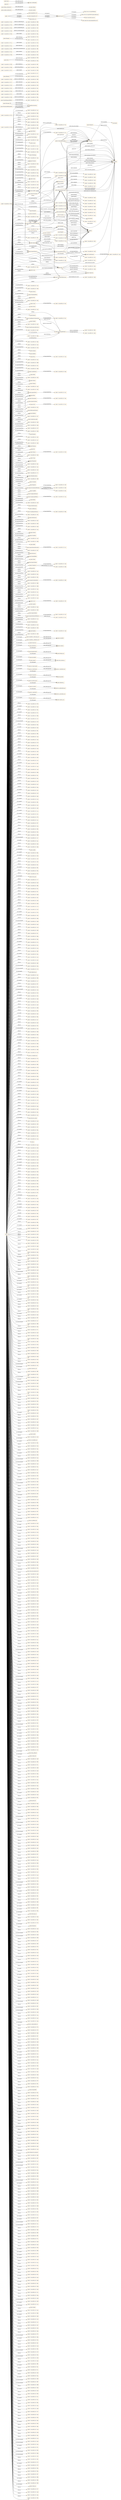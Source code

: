 digraph ar2dtool_diagram { 
rankdir=LR;
size="1501"
node [shape = rectangle, color="orange"]; "geoes:Municipio" "geopolitical:territory" "owl:Thing" "geoes:Estero" "1cf4017:18142f52125:-7c35" "geoes:ZonaContigua" "1cf4017:18142f52125:-7cad" "1cf4017:18142f52125:-7c8d" "geoes:Lavajo" "1cf4017:18142f52125:-7e13" "1cf4017:18142f52125:-7db2" "1cf4017:18142f52125:-7d50" "geoes:Morfologia" "1cf4017:18142f52125:-7ceb" "1cf4017:18142f52125:-7f22" "geoes:Torrente" "1cf4017:18142f52125:-7e03" "1cf4017:18142f52125:-7ca8" "geoes:MasaDeAguaArtificial" "geoes:Estuario" "1cf4017:18142f52125:-7d7b" "1cf4017:18142f52125:-7c5d" "1cf4017:18142f52125:-7dca" "1cf4017:18142f52125:-7d04" "geoes:Canyo" "1cf4017:18142f52125:-7c53" "geoes:Acuifero" "1cf4017:18142f52125:-7ccb" "1cf4017:18142f52125:-7e31" "1cf4017:18142f52125:-7d56" "1cf4017:18142f52125:-7f8f" "1cf4017:18142f52125:-7dc5" "geoes:Nevero" "geoes:FuenteArtificial" "geoes:Mar" "1cf4017:18142f52125:-7f92" "1cf4017:18142f52125:-7d5a" "1cf4017:18142f52125:-7f72" "1cf4017:18142f52125:-7d53" "1cf4017:18142f52125:-7fd4" "geoes:Canal" "1cf4017:18142f52125:-7c42" "geoes:Arroyo" "1cf4017:18142f52125:-7e1f" "1cf4017:18142f52125:-7c3e" "geoes:Rio" "1cf4017:18142f52125:-7e1c" "geoes:Recinto" "geoes:Saladar" "1cf4017:18142f52125:-7c5a" "1cf4017:18142f52125:-7e05" "geoes:ZonaEconomicaExclusiva" "1cf4017:18142f52125:-7fe2" "geoes:FenomenoHidrografico" "1cf4017:18142f52125:-7de7" "geoes:CanalAguasContinentales" "1cf4017:18142f52125:-7dee" "1cf4017:18142f52125:-7ce0" "geoes:Aluvion" "1cf4017:18142f52125:-7e5f" "1cf4017:18142f52125:-7f6d" "1cf4017:18142f52125:-7f25" "1cf4017:18142f52125:-7e26" "1cf4017:18142f52125:-7e3f" "geoes:Acequia" "1cf4017:18142f52125:-7fc7" "1cf4017:18142f52125:-7f95" "1cf4017:18142f52125:-7c96" "geoes:AltaMar" "1cf4017:18142f52125:-7e71" "1cf4017:18142f52125:-7f51" "geoes:Pozo" "1cf4017:18142f52125:-7e2a" "1cf4017:18142f52125:-7d96" "geoes:AguasCorrientes" "1cf4017:18142f52125:-7e51" "1cf4017:18142f52125:-7dd6" "geoes:CanalMarino" "geoes:Delta" "geoes:Humedal" "1cf4017:18142f52125:-7f60" "1cf4017:18142f52125:-7cfd" "geoes:Charca" "1cf4017:18142f52125:-7e6d" "1cf4017:18142f52125:-7e7c" "geoes:Tuberia" "1cf4017:18142f52125:-7ce6" "1cf4017:18142f52125:-7c95" "1cf4017:18142f52125:-7ff2" "1cf4017:18142f52125:-7dc1" "geoes:Lago" "geoes:AguasSubterraneas" "geoes:Dren" "1cf4017:18142f52125:-7f30" "1cf4017:18142f52125:-7fdc" "1cf4017:18142f52125:-7fe5" "geoes:AguasDulces" "geoes:Captacion" "1cf4017:18142f52125:-7dad" "geoes:Ibon" "geoes:Nacimiento" "1cf4017:18142f52125:-7fd7" "geoes:AguasCosteras" "geoes:Gola" "1cf4017:18142f52125:-7e5c" "geoes:HidronimoPuntual" "geoes:Albufera" "1cf4017:18142f52125:-7ff8" "1cf4017:18142f52125:-7f1e" "1cf4017:18142f52125:-7f36" "geoes:AguasQuietas" "1cf4017:18142f52125:-7d17" "geoes:ZonaHumeda" "geoes:AguasMarinas" "geoes:ZonaEncharcable" "1cf4017:18142f52125:-7c66" "1cf4017:18142f52125:-7e66" "1cf4017:18142f52125:-7e4b" "1cf4017:18142f52125:-7e7f" "1cf4017:18142f52125:-7fcd" "1cf4017:18142f52125:-7d26" "1cf4017:18142f52125:-7fec" "geoes:Basines" "1cf4017:18142f52125:-7dbb" "1cf4017:18142f52125:-7e2c" "1cf4017:18142f52125:-7c82" "1cf4017:18142f52125:-7ca7" "1cf4017:18142f52125:-7e63" "geoes:Embalse" "1cf4017:18142f52125:-7cd6" "geoes:Marisma" "geoes:Ojo" "geoes:Glaciar" "1cf4017:18142f52125:-7f16" "geoes:AguasSuperficiales" "1cf4017:18142f52125:-7cbb" "geoes:Acuitardo" "geoes:Toma" "geoes:Manantial" "1cf4017:18142f52125:-7de1" "1cf4017:18142f52125:-7f10" "1cf4017:18142f52125:-7ce2" "1cf4017:18142f52125:-7f59" "1cf4017:18142f52125:-7c40" "1cf4017:18142f52125:-7c71" "geoes:Desembocadura" "1cf4017:18142f52125:-7ff5" "geoes:Cascada" "1cf4017:18142f52125:-7d6f" "geoes:Rapido" "1cf4017:18142f52125:-7e69" "1cf4017:18142f52125:-7d72" "geoes:Corriente" "geoes:Deposito" "geoes:AguasCorrientesArtificiales" "geoes:Canalillo" "geoes:SurgenciaNatural" "1cf4017:18142f52125:-7f40" "geoes:SurgenciaArtificial" "1cf4017:18142f52125:-7fc0" "geoes:Bodon" "1cf4017:18142f52125:-7fa9" "1cf4017:18142f52125:-7c46" "1cf4017:18142f52125:-7fb8" "geoes:MarTerritorial" "1cf4017:18142f52125:-7faf" "1cf4017:18142f52125:-7fd0" "1cf4017:18142f52125:-7cbe" "1cf4017:18142f52125:-7cf5" "geoes:Confluencia" "1cf4017:18142f52125:-7f1a" "geoes:CanalAguasMarinas" "1cf4017:18142f52125:-7f8a" "1cf4017:18142f52125:-7c62" "geoes:Distribucion" "geoes:Afluente" "1cf4017:18142f52125:-7f13" "1cf4017:18142f52125:-7d22" "1cf4017:18142f52125:-7e09" "1cf4017:18142f52125:-7f56" "1cf4017:18142f52125:-7cc8" "1cf4017:18142f52125:-7d1e" "1cf4017:18142f52125:-7e38" "geoes:Conducto" "1cf4017:18142f52125:-7e76" "1cf4017:18142f52125:-7ce4" "geoes:AguasCorrientesNaturales" "1cf4017:18142f52125:-7f29" "geoes:Chortal" "1cf4017:18142f52125:-7f99" "1cf4017:18142f52125:-7e22" "geoes:Desague" "geoes:CorrienteSubterranea" "1cf4017:18142f52125:-7f79" "geoes:Sumidero" "1cf4017:18142f52125:-7d2d" "1cf4017:18142f52125:-7cef" "1cf4017:18142f52125:-7ffb" "1cf4017:18142f52125:-7d0d" "geoes:Aljibe" "1cf4017:18142f52125:-7fb5" "geoes:AguasQuietasNaturales" "1cf4017:18142f52125:-7e07" "geoes:Meandro" "geoes:AguasDeTransicion" "geoes:Barranco" "geoes:MasaDeHielo" "geoes:Salina" "geoes:AguasSaladas" "geoes:Surgencia" "1cf4017:18142f52125:-7fac" "geoes:Ria" "1cf4017:18142f52125:-7f80" "1cf4017:18142f52125:-7fa0" "1cf4017:18142f52125:-7cee" "1cf4017:18142f52125:-7dce" "1cf4017:18142f52125:-7d0c" "geoes:AguasContinentales" "1cf4017:18142f52125:-7d80" "1cf4017:18142f52125:-7d08" "1cf4017:18142f52125:-7fe9" "1cf4017:18142f52125:-7cde" "1cf4017:18142f52125:-7c4c" "geoes:CuencaHidrografica" "1cf4017:18142f52125:-7e44" "1cf4017:18142f52125:-7ce9" "geoes:Lucio" "geoes:Laguna" "1cf4017:18142f52125:-7da4" "1cf4017:18142f52125:-7fbb" "1cf4017:18142f52125:-7e00" "geoes:Aguas" "1cf4017:18142f52125:-7f9d" "1cf4017:18142f52125:-7d45" "1cf4017:18142f52125:-7d5e" "geoes:LagunaSalada" "geoes:AguasQuietasArtificiales" "1cf4017:18142f52125:-7cc4" "geoes:FuenteArtesana" "1cf4017:18142f52125:-7f69" "1cf4017:18142f52125:-7d13" "1cf4017:18142f52125:-7c99" "geoes:Rambla" "1cf4017:18142f52125:-7f4e" "1cf4017:18142f52125:-7fa3" "1cf4017:18142f52125:-7e57" "1cf4017:18142f52125:-7c89" ; /*classes style*/
	"geoes:top.owl" -> "http://www.w3.org/2006/time" [ label = "owl:imports" ];
	"geoes:top.owl" -> "http://www.w3.org/2003/01/geo/wgs84_pos" [ label = "owl:imports" ];
	"geoes:top.owl" -> "http://vocab.deri.ie/scovo" [ label = "owl:imports" ];
	"geoes:top.owl" -> "http://aims.fao.org/aos/geopolitical.owl" [ label = "owl:imports" ];
	"geoes:AguasContinentales" -> "1cf4017:18142f52125:-7e69" [ label = "owl:equivalentClass" ];
	"geoes:geopolitica.owl" -> "geoes:top.owl" [ label = "owl:imports" ];
	"geoes:sometido_a_descarga_por" -> "geoes:sometido" [ label = "rdfs:subPropertyOf" ];
	"geoes:transportes.owl" -> "geoes:top.owl" [ label = "owl:imports" ];
	"geoes:AguasCorrientes" -> "1cf4017:18142f52125:-7e66" [ label = "owl:equivalentClass" ];
	"geoes:Rambla" -> "1cf4017:18142f52125:-7ca8" [ label = "owl:equivalentClass" ];
	"geoes:transvasa" -> "geoes:conduce" [ label = "rdfs:subPropertyOf" ];
	"geoes:desembocaEn" -> "geoes:desagua_en" [ label = "rdfs:subPropertyOf" ];
	"geoes:Lucio" -> "1cf4017:18142f52125:-7cf5" [ label = "owl:equivalentClass" ];
	"geoes:" -> "geoes:hydro.owl" [ label = "owl:imports" ];
	"geoes:" -> "geoes:transportes.owl" [ label = "owl:imports" ];
	"geoes:" -> "geoes:geopolitica.owl" [ label = "owl:imports" ];
	"geoes:Acuifero" -> "1cf4017:18142f52125:-7e7c" [ label = "owl:equivalentClass" ];
	"geoes:Aguas" -> "1cf4017:18142f52125:-7e6d" [ label = "owl:equivalentClass" ];
	"geoes:precedeA" -> "geoes:esta_proxima_a" [ label = "rdfs:subPropertyOf" ];
	"geoes:Pozo" -> "1cf4017:18142f52125:-7cad" [ label = "owl:equivalentClass" ];
	"geoes:es_transvasada" -> "geoes:es_conducido_por" [ label = "rdfs:subPropertyOf" ];
	"geoes:distribuye" -> "geoes:conduce" [ label = "rdfs:subPropertyOf" ];
	"geoes:Canal" -> "1cf4017:18142f52125:-7dc5" [ label = "owl:equivalentClass" ];
	"geoes:transmite" -> "geoes:permite" [ label = "rdfs:subPropertyOf" ];
	"geoes:nombre_alternativo" -> "geoes:nombre" [ label = "rdfs:subPropertyOf" ];
	"geoes:AguasQuietas" -> "1cf4017:18142f52125:-7e22" [ label = "owl:equivalentClass" ];
	"geoes:se_extrae_para" -> "geoes:alimenta_a" [ label = "rdfs:subPropertyOf" ];
	"geoes:AguasQuietasNaturales" -> "1cf4017:18142f52125:-7e1c" [ label = "owl:equivalentClass" ];
	"geoes:Idioma_alternativo" -> "geoes:idioma" [ label = "rdfs:subPropertyOf" ];
	"geoes:CanalAguasMarinas" -> "1cf4017:18142f52125:-7dbb" [ label = "owl:equivalentClass" ];
	"geoes:ZonaHumeda" -> "1cf4017:18142f52125:-7c42" [ label = "owl:equivalentClass" ];
	"geoes:Afluente" -> "1cf4017:18142f52125:-7e71" [ label = "owl:equivalentClass" ];
	"geoes:Afluente" -> "1cf4017:18142f52125:-7e76" [ label = "owl:equivalentClass" ];
	"geoes:se_extrae" -> "geoes:es_alimentada_por" [ label = "rdfs:subPropertyOf" ];
	"geoes:AguasCorrientesArtificiales" -> "1cf4017:18142f52125:-7e63" [ label = "owl:equivalentClass" ];
	"geoes:AguasCorrientesArtificiales" -> "1cf4017:18142f52125:-7e5f" [ label = "owl:equivalentClass" ];
	"geoes:AguasSuperficiales" -> "1cf4017:18142f52125:-7e00" [ label = "owl:equivalentClass" ];
	"geoes:AguasDeTransicion" -> "1cf4017:18142f52125:-7e3f" [ label = "owl:equivalentClass" ];
	"geoes:AguasDeTransicion" -> "1cf4017:18142f52125:-7e31" [ label = "owl:equivalentClass" ];
	"geoes:MasaDeAguaArtificial" -> "1cf4017:18142f52125:-7cc8" [ label = "owl:equivalentClass" ];
	"geoes:Nacimiento" -> "1cf4017:18142f52125:-7cbe" [ label = "owl:equivalentClass" ];
	"geoes:Dren" -> "1cf4017:18142f52125:-7d5e" [ label = "owl:equivalentClass" ];
	"geoes:long" -> "geoes:coordenadas" [ label = "rdfs:subPropertyOf" ];
	"geoes:Gola" -> "1cf4017:18142f52125:-7d1e" [ label = "owl:equivalentClass" ];
	"geoes:CanalAguasContinentales" -> "1cf4017:18142f52125:-7dc1" [ label = "owl:equivalentClass" ];
	"geoes:AguasQuietasArtificiales" -> "1cf4017:18142f52125:-7e1f" [ label = "owl:equivalentClass" ];
	"geoes:SurgenciaArtificial" -> "1cf4017:18142f52125:-7c5a" [ label = "owl:equivalentClass" ];
	"geoes:es_distribuida" -> "geoes:es_conducido_por" [ label = "rdfs:subPropertyOf" ];
	"geoes:sigueA" -> "geoes:esta_proxima_a" [ label = "rdfs:subPropertyOf" ];
	"geoes:es_capturado" -> "geoes:es_conectado_con" [ label = "rdfs:subPropertyOf" ];
	"geoes:Desague" -> "1cf4017:18142f52125:-7d72" [ label = "owl:equivalentClass" ];
	"geoes:Surgencia" -> "1cf4017:18142f52125:-7c5d" [ label = "owl:equivalentClass" ];
	"geoes:captura" -> "geoes:conecta_con" [ label = "rdfs:subPropertyOf" ];
	"geoes:sometida_a_influencia_de" -> "geoes:sometido" [ label = "rdfs:subPropertyOf" ];
	"NULL" -> "1cf4017:18142f52125:-7f7d" [ label = "rdf:rest" ];
	"NULL" -> "1cf4017:18142f52125:-7dcd" [ label = "owl:unionOf" ];
	"NULL" -> "1cf4017:18142f52125:-7f3e" [ label = "rdf:rest" ];
	"NULL" -> "1cf4017:18142f52125:-7f12" [ label = "owl:unionOf" ];
	"NULL" -> "1cf4017:18142f52125:-7fb9" [ label = "rdf:rest" ];
	"NULL" -> "1cf4017:18142f52125:-7c57" [ label = "rdf:rest" ];
	"NULL" -> "geoes:Deposito" [ label = "rdf:first" ];
	"NULL" -> "1cf4017:18142f52125:-7d70" [ label = "owl:intersectionOf" ];
	"NULL" -> "1cf4017:18142f52125:-7f4b" [ label = "rdf:rest" ];
	"NULL" -> "1cf4017:18142f52125:-7eb4" [ label = "owl:oneOf" ];
	"NULL" -> "1cf4017:18142f52125:-7f0c" [ label = "rdf:rest" ];
	"NULL" -> "1cf4017:18142f52125:-7f9b" [ label = "rdf:rest" ];
	"NULL" -> "geoes:Ria" [ label = "owl:someValuesFrom" ];
	"NULL" -> "1cf4017:18142f52125:-7ced" [ label = "owl:unionOf" ];
	"NULL" -> "geoes:Lago" [ label = "rdf:first" ];
	"NULL" -> "1cf4017:18142f52125:-7c64" [ label = "rdf:rest" ];
	"NULL" -> "1cf4017:18142f52125:-7e78" [ label = "rdf:rest" ];
	"NULL" -> "1cf4017:18142f52125:-7edc" [ label = "rdf:rest" ];
	"NULL" -> "1cf4017:18142f52125:-7e39" [ label = "rdf:rest" ];
	"NULL" -> "geoes:Barranco" [ label = "owl:allValuesFrom" ];
	"NULL" -> "1cf4017:18142f52125:-7c60" [ label = "rdf:rest" ];
	"NULL" -> "1cf4017:18142f52125:-7dff" [ label = "owl:unionOf" ];
	"NULL" -> "geoes:FuenteArtesana" [ label = "rdf:first" ];
	"NULL" -> "geoes:ZonaEncharcable" [ label = "rdf:first" ];
	"NULL" -> "1cf4017:18142f52125:-7e85" [ label = "rdf:rest" ];
	"NULL" -> "1cf4017:18142f52125:-7c32" [ label = "rdf:rest" ];
	"NULL" -> "1cf4017:18142f52125:-7f0f" [ label = "owl:unionOf" ];
	"NULL" -> "1cf4017:18142f52125:-7ce8" [ label = "rdf:rest" ];
	"NULL" -> "1cf4017:18142f52125:-7ca9" [ label = "rdf:rest" ];
	"NULL" -> "1cf4017:18142f52125:-7d9b" [ label = "rdf:rest" ];
	"NULL" -> "1cf4017:18142f52125:-7fa1" [ label = "rdf:rest" ];
	"NULL" -> "1cf4017:18142f52125:-7c82" [ label = "owl:allValuesFrom" ];
	"NULL" -> "1cf4017:18142f52125:-7e6c" [ label = "owl:unionOf" ];
	"NULL" -> "1cf4017:18142f52125:-7e53" [ label = "rdf:rest" ];
	"NULL" -> "1cf4017:18142f52125:-7cbb" [ label = "owl:allValuesFrom" ];
	"NULL" -> "geoes:Basines" [ label = "rdf:first" ];
	"NULL" -> "1cf4017:18142f52125:-7ecf" [ label = "owl:oneOf" ];
	"NULL" -> "1cf4017:18142f52125:-7dea" [ label = "rdf:rest" ];
	"NULL" -> "1cf4017:18142f52125:-7c8c" [ label = "owl:unionOf" ];
	"NULL" -> "1cf4017:18142f52125:-7c3f" [ label = "rdf:rest" ];
	"NULL" -> "geoes:Canal" [ label = "rdf:first" ];
	"NULL" -> "1cf4017:18142f52125:-7db2" [ label = "owl:someValuesFrom" ];
	"NULL" -> "1cf4017:18142f52125:-7de0" [ label = "owl:unionOf" ];
	"NULL" -> "geoes:Manantial" [ label = "rdf:first" ];
	"NULL" -> "1cf4017:18142f52125:-7e1b" [ label = "owl:unionOf" ];
	"NULL" -> "1cf4017:18142f52125:-7ffa" [ label = "owl:unionOf" ];
	"NULL" -> "1cf4017:18142f52125:-7ec0" [ label = "owl:oneOf" ];
	"NULL" -> "1cf4017:18142f52125:-7e9f" [ label = "rdf:rest" ];
	"NULL" -> "1cf4017:18142f52125:-7cca" [ label = "owl:unionOf" ];
	"NULL" -> "1cf4017:18142f52125:-7cfc" [ label = "owl:unionOf" ];
	"NULL" -> "1cf4017:18142f52125:-7f76" [ label = "rdf:rest" ];
	"NULL" -> "1cf4017:18142f52125:-7ce1" [ label = "rdf:rest" ];
	"NULL" -> "1cf4017:18142f52125:-7f37" [ label = "rdf:rest" ];
	"NULL" -> "1cf4017:18142f52125:-7e7f" [ label = "owl:someValuesFrom" ];
	"NULL" -> "1cf4017:18142f52125:-7e2e" [ label = "rdf:rest" ];
	"NULL" -> "1cf4017:18142f52125:-7f83" [ label = "rdf:rest" ];
	"NULL" -> "geoes:Aguas" [ label = "rdf:first" ];
	"NULL" -> "1cf4017:18142f52125:-7f44" [ label = "rdf:rest" ];
	"NULL" -> "1cf4017:18142f52125:-7d69" [ label = "rdf:rest" ];
	"NULL" -> "1cf4017:18142f52125:-7ce7" [ label = "owl:intersectionOf" ];
	"NULL" -> "1cf4017:18142f52125:-7ee1" [ label = "owl:oneOf" ];
	"NULL" -> "geoes:Acuifero" [ label = "owl:allValuesFrom" ];
	"NULL" -> "geoes:Marisma" [ label = "owl:allValuesFrom" ];
	"NULL" -> "1cf4017:18142f52125:-7e3b" [ label = "rdf:rest" ];
	"NULL" -> "1cf4017:18142f52125:-7e8b" [ label = "rdf:rest" ];
	"NULL" -> "geoes:estaEn" [ label = "owl:onProperty" ];
	"NULL" -> "1cf4017:18142f52125:-7f8e" [ label = "owl:unionOf" ];
	"NULL" -> "1cf4017:18142f52125:-7d55" [ label = "owl:unionOf" ];
	"NULL" -> "geoes:Ibon" [ label = "owl:someValuesFrom" ];
	"NULL" -> "1cf4017:18142f52125:-7cff" [ label = "rdf:rest" ];
	"NULL" -> "geoes:AguasCorrientesNaturales" [ label = "rdf:first" ];
	"NULL" -> "1cf4017:18142f52125:-7cfb" [ label = "rdf:rest" ];
	"NULL" -> "1cf4017:18142f52125:-7d04" [ label = "owl:someValuesFrom" ];
	"NULL" -> "1cf4017:18142f52125:-7fd1" [ label = "rdf:rest" ];
	"NULL" -> "1cf4017:18142f52125:-7d0c" [ label = "rdf:first" ];
	"NULL" -> "geoes:CorrienteSubterranea" [ label = "rdf:first" ];
	"NULL" -> "1cf4017:18142f52125:-7ff4" [ label = "owl:unionOf" ];
	"NULL" -> "1cf4017:18142f52125:-7f5e" [ label = "rdf:rest" ];
	"NULL" -> "1cf4017:18142f52125:-7f1f" [ label = "rdf:rest" ];
	"NULL" -> "geoes:evacua_de" [ label = "owl:onProperty" ];
	"NULL" -> "1cf4017:18142f52125:-7c77" [ label = "rdf:rest" ];
	"NULL" -> "1cf4017:18142f52125:-7eef" [ label = "rdf:rest" ];
	"NULL" -> "1cf4017:18142f52125:-7f6b" [ label = "rdf:rest" ];
	"NULL" -> "1cf4017:18142f52125:-7f2c" [ label = "rdf:rest" ];
	"NULL" -> "1cf4017:18142f52125:-7fa7" [ label = "rdf:rest" ];
	"NULL" -> "1cf4017:18142f52125:-7e98" [ label = "rdf:rest" ];
	"NULL" -> "1cf4017:18142f52125:-7efc" [ label = "rdf:rest" ];
	"NULL" -> "1cf4017:18142f52125:-7e51" [ label = "owl:someValuesFrom" ];
	"NULL" -> "1cf4017:18142f52125:-7c80" [ label = "rdf:rest" ];
	"NULL" -> "1cf4017:18142f52125:-7ebd" [ label = "rdf:rest" ];
	"NULL" -> "geoes:conecta_con" [ label = "owl:onProperty" ];
	"NULL" -> "1cf4017:18142f52125:-7c70" [ label = "owl:unionOf" ];
	"NULL" -> "1cf4017:18142f52125:-7d1f" [ label = "rdf:rest" ];
	"NULL" -> "1cf4017:18142f52125:-7f19" [ label = "owl:unionOf" ];
	"NULL" -> "1cf4017:18142f52125:-7c65" [ label = "owl:unionOf" ];
	"NULL" -> "1cf4017:18142f52125:-7d6b" [ label = "rdf:rest" ];
	"NULL" -> "1cf4017:18142f52125:-7d48" [ label = "owl:intersectionOf" ];
	"NULL" -> "geoes:Salina" [ label = "rdf:first" ];
	"NULL" -> "1cf4017:18142f52125:-7ea8" [ label = "rdf:rest" ];
	"NULL" -> "1cf4017:18142f52125:-7cc9" [ label = "rdf:rest" ];
	"NULL" -> "1cf4017:18142f52125:-7dfd" [ label = "rdf:rest" ];
	"NULL" -> "1cf4017:18142f52125:-7fc1" [ label = "rdf:rest" ];
	"NULL" -> "geoes:AguasCorrientesNaturales" [ label = "owl:someValuesFrom" ];
	"NULL" -> "1cf4017:18142f52125:-7dbe" [ label = "rdf:rest" ];
	"NULL" -> "1cf4017:18142f52125:-7feb" [ label = "owl:unionOf" ];
	"NULL" -> "1cf4017:18142f52125:-7e7e" [ label = "owl:unionOf" ];
	"NULL" -> "1cf4017:18142f52125:-7fce" [ label = "rdf:rest" ];
	"NULL" -> "1cf4017:18142f52125:-7e34" [ label = "rdf:rest" ];
	"NULL" -> "1cf4017:18142f52125:-7fdf" [ label = "rdf:rest" ];
	"NULL" -> "1cf4017:18142f52125:-7fae" [ label = "owl:unionOf" ];
	"NULL" -> "1cf4017:18142f52125:-7c4c" [ label = "owl:allValuesFrom" ];
	"NULL" -> "geoes:Distribucion" [ label = "rdf:first" ];
	"NULL" -> "1cf4017:18142f52125:-7ce3" [ label = "rdf:rest" ];
	"NULL" -> "1cf4017:18142f52125:-7e02" [ label = "rdf:rest" ];
	"NULL" -> "1cf4017:18142f52125:-7ef8" [ label = "rdf:rest" ];
	"NULL" -> "1cf4017:18142f52125:-7d3a" [ label = "owl:intersectionOf" ];
	"NULL" -> "geoes:Embalse" [ label = "owl:someValuesFrom" ];
	"NULL" -> "1cf4017:18142f52125:-7e74" [ label = "owl:intersectionOf" ];
	"NULL" -> "geoes:deposita_en" [ label = "owl:onProperty" ];
	"NULL" -> "1cf4017:18142f52125:-7cb1" [ label = "rdf:rest" ];
	"NULL" -> "1cf4017:18142f52125:-7f96" [ label = "rdf:rest" ];
	"NULL" -> "1cf4017:18142f52125:-7cc7" [ label = "owl:unionOf" ];
	"NULL" -> "geoes:AguasQuietasArtificiales" [ label = "rdf:first" ];
	"NULL" -> "1cf4017:18142f52125:-7f57" [ label = "rdf:rest" ];
	"NULL" -> "1cf4017:18142f52125:-7d21" [ label = "owl:unionOf" ];
	"NULL" -> "1cf4017:18142f52125:-7c3b" [ label = "owl:intersectionOf" ];
	"NULL" -> "geoes:AguasQuietasArtificiales" [ label = "owl:complementOf" ];
	"NULL" -> "geoes:Acuifero" [ label = "rdf:first" ];
	"NULL" -> "1cf4017:18142f52125:-7f18" [ label = "rdf:rest" ];
	"NULL" -> "1cf4017:18142f52125:-7cc4" [ label = "owl:allValuesFrom" ];
	"NULL" -> "1cf4017:18142f52125:-7f35" [ label = "owl:unionOf" ];
	"NULL" -> "geoes:Manantial" [ label = "owl:allValuesFrom" ];
	"NULL" -> "1cf4017:18142f52125:-7de6" [ label = "owl:unionOf" ];
	"NULL" -> "1cf4017:18142f52125:-7e4e" [ label = "rdf:rest" ];
	"NULL" -> "geoes:SurgenciaArtificial" [ label = "rdf:first" ];
	"NULL" -> "geoes:Saladar" [ label = "rdf:first" ];
	"NULL" -> "1cf4017:18142f52125:-7e0f" [ label = "rdf:rest" ];
	"NULL" -> "1cf4017:18142f52125:-7d89" [ label = "rdf:rest" ];
	"NULL" -> "1cf4017:18142f52125:-7f64" [ label = "rdf:rest" ];
	"NULL" -> "1cf4017:18142f52125:-7ed2" [ label = "owl:oneOf" ];
	"NULL" -> "1cf4017:18142f52125:-7fbe" [ label = "rdf:rest" ];
	"NULL" -> "1cf4017:18142f52125:-7dc7" [ label = "rdf:rest" ];
	"NULL" -> "1cf4017:18142f52125:-7ee0" [ label = "rdf:rest" ];
	"NULL" -> "1cf4017:18142f52125:-7f32" [ label = "rdf:rest" ];
	"NULL" -> "1cf4017:18142f52125:-7c92" [ label = "owl:intersectionOf" ];
	"NULL" -> "1cf4017:18142f52125:-7dd4" [ label = "rdf:rest" ];
	"NULL" -> "1cf4017:18142f52125:-7d92" [ label = "rdf:rest" ];
	"NULL" -> "1cf4017:18142f52125:-7e1e" [ label = "owl:unionOf" ];
	"NULL" -> "1cf4017:18142f52125:-7f28" [ label = "owl:unionOf" ];
	"NULL" -> "1cf4017:18142f52125:-7d64" [ label = "rdf:rest" ];
	"NULL" -> "1cf4017:18142f52125:-7f00" [ label = "rdf:rest" ];
	"NULL" -> "1cf4017:18142f52125:-7d60" [ label = "rdf:rest" ];
	"NULL" -> "1cf4017:18142f52125:-7da2" [ label = "rdf:rest" ];
	"NULL" -> "geoes:es_originado_por" [ label = "owl:onProperty" ];
	"NULL" -> "1cf4017:18142f52125:-7f7e" [ label = "rdf:rest" ];
	"NULL" -> "geoes:conduce" [ label = "owl:onProperty" ];
	"NULL" -> "geoes:Morfologia" [ label = "rdf:first" ];
	"NULL" -> "1cf4017:18142f52125:-7c97" [ label = "rdf:rest" ];
	"NULL" -> "1cf4017:18142f52125:-7f8b" [ label = "rdf:rest" ];
	"NULL" -> "1cf4017:18142f52125:-7c58" [ label = "rdf:rest" ];
	"NULL" -> "geoes:Lucio" [ label = "owl:someValuesFrom" ];
	"NULL" -> "1cf4017:18142f52125:-7f91" [ label = "owl:unionOf" ];
	"NULL" -> "1cf4017:18142f52125:-7f4c" [ label = "rdf:rest" ];
	"NULL" -> "1cf4017:18142f52125:-7f0d" [ label = "rdf:rest" ];
	"NULL" -> "1cf4017:18142f52125:-7dca" [ label = "owl:someValuesFrom" ];
	"NULL" -> "geoes:AguasMarinas" [ label = "owl:someValuesFrom" ];
	"NULL" -> "1cf4017:18142f52125:-7edd" [ label = "rdf:rest" ];
	"NULL" -> "1cf4017:18142f52125:-7e25" [ label = "owl:unionOf" ];
	"NULL" -> "1cf4017:18142f52125:-7d7e" [ label = "rdf:rest" ];
	"NULL" -> "1cf4017:18142f52125:-7d08" [ label = "rdf:first" ];
	"NULL" -> "geoes:sufre_descarga_de" [ label = "owl:onProperty" ];
	"NULL" -> "1cf4017:18142f52125:-7d7a" [ label = "owl:unionOf" ];
	"NULL" -> "1cf4017:18142f52125:-7e86" [ label = "rdf:rest" ];
	"NULL" -> "1cf4017:18142f52125:-7eea" [ label = "rdf:rest" ];
	"NULL" -> "1cf4017:18142f52125:-7c33" [ label = "rdf:rest" ];
	"NULL" -> "1cf4017:18142f52125:-7e47" [ label = "rdf:rest" ];
	"NULL" -> "1cf4017:18142f52125:-7c35" [ label = "owl:allValuesFrom" ];
	"NULL" -> "1cf4017:18142f52125:-7eab" [ label = "rdf:rest" ];
	"NULL" -> "1cf4017:18142f52125:-7e82" [ label = "rdf:rest" ];
	"NULL" -> "1cf4017:18142f52125:-7d4c" [ label = "rdf:rest" ];
	"NULL" -> "1cf4017:18142f52125:-7ec5" [ label = "owl:oneOf" ];
	"NULL" -> "geoes:discurre_sobre" [ label = "owl:onProperty" ];
	"NULL" -> "1cf4017:18142f52125:-7e54" [ label = "rdf:rest" ];
	"NULL" -> "1cf4017:18142f52125:-7cf6" [ label = "rdf:rest" ];
	"NULL" -> "1cf4017:18142f52125:-7cb7" [ label = "rdf:rest" ];
	"NULL" -> "1cf4017:18142f52125:-7fba" [ label = "owl:unionOf" ];
	"NULL" -> "1cf4017:18142f52125:-7c7f" [ label = "rdf:rest" ];
	"NULL" -> "1cf4017:18142f52125:-7e61" [ label = "rdf:rest" ];
	"NULL" -> "1cf4017:18142f52125:-7c34" [ label = "owl:unionOf" ];
	"NULL" -> "rdf:nil" [ label = "rdf:rest" ];
	"NULL" -> "1cf4017:18142f52125:-7e03" [ label = "rdf:first" ];
	"NULL" -> "1cf4017:18142f52125:-7ce4" [ label = "rdf:first" ];
	"NULL" -> "1cf4017:18142f52125:-7ea3" [ label = "rdf:rest" ];
	"NULL" -> "1cf4017:18142f52125:-7d35" [ label = "owl:intersectionOf" ];
	"NULL" -> "geoes:Conducto" [ label = "rdf:first" ];
	"NULL" -> "1cf4017:18142f52125:-7ee6" [ label = "rdf:rest" ];
	"NULL" -> "1cf4017:18142f52125:-7cd1" [ label = "rdf:rest" ];
	"NULL" -> "1cf4017:18142f52125:-7eb0" [ label = "rdf:rest" ];
	"NULL" -> "geoes:esta_proxima_a" [ label = "owl:onProperty" ];
	"NULL" -> "1cf4017:18142f52125:-7e43" [ label = "owl:unionOf" ];
	"NULL" -> "1cf4017:18142f52125:-7c89" [ label = "owl:someValuesFrom" ];
	"NULL" -> "1cf4017:18142f52125:-7e50" [ label = "owl:unionOf" ];
	"NULL" -> "1cf4017:18142f52125:-7e13" [ label = "owl:someValuesFrom" ];
	"NULL" -> "1cf4017:18142f52125:-7f9f" [ label = "owl:unionOf" ];
	"NULL" -> "1cf4017:18142f52125:-7f77" [ label = "rdf:rest" ];
	"NULL" -> "1cf4017:18142f52125:-7f38" [ label = "rdf:rest" ];
	"NULL" -> "geoes:Humedal" [ label = "rdf:first" ];
	"NULL" -> "1cf4017:18142f52125:-7d17" [ label = "owl:allValuesFrom" ];
	"NULL" -> "1cf4017:18142f52125:-7c62" [ label = "owl:someValuesFrom" ];
	"NULL" -> "1cf4017:18142f52125:-7e6e" [ label = "rdf:rest" ];
	"NULL" -> "1cf4017:18142f52125:-7d0d" [ label = "owl:allValuesFrom" ];
	"NULL" -> "1cf4017:18142f52125:-7e2f" [ label = "rdf:rest" ];
	"NULL" -> "1cf4017:18142f52125:-7f84" [ label = "rdf:rest" ];
	"NULL" -> "1cf4017:18142f52125:-7f45" [ label = "rdf:rest" ];
	"NULL" -> "1cf4017:18142f52125:-7f06" [ label = "rdf:rest" ];
	"NULL" -> "1cf4017:18142f52125:-7da8" [ label = "rdf:rest" ];
	"NULL" -> "geoes:AguasDulces" [ label = "owl:complementOf" ];
	"NULL" -> "1cf4017:18142f52125:-7f52" [ label = "rdf:rest" ];
	"NULL" -> "geoes:puede_fluir_como" [ label = "owl:onProperty" ];
	"NULL" -> "1cf4017:18142f52125:-7df4" [ label = "rdf:rest" ];
	"NULL" -> "1cf4017:18142f52125:-7d38" [ label = "rdf:rest" ];
	"NULL" -> "1cf4017:18142f52125:-7db1" [ label = "owl:unionOf" ];
	"NULL" -> "1cf4017:18142f52125:-7f3f" [ label = "owl:unionOf" ];
	"NULL" -> "1cf4017:18142f52125:-7f20" [ label = "rdf:rest" ];
	"NULL" -> "1cf4017:18142f52125:-7e8c" [ label = "owl:oneOf" ];
	"NULL" -> "1cf4017:18142f52125:-7fd2" [ label = "rdf:rest" ];
	"NULL" -> "1cf4017:18142f52125:-7ff7" [ label = "owl:unionOf" ];
	"NULL" -> "1cf4017:18142f52125:-7f9e" [ label = "rdf:rest" ];
	"NULL" -> "1cf4017:18142f52125:-7fbf" [ label = "owl:unionOf" ];
	"NULL" -> "1cf4017:18142f52125:-7fcf" [ label = "owl:unionOf" ];
	"NULL" -> "geoes:Embalse" [ label = "rdf:first" ];
	"NULL" -> "1cf4017:18142f52125:-7c39" [ label = "rdf:rest" ];
	"NULL" -> "geoes:Acequia" [ label = "rdf:first" ];
	"NULL" -> "1cf4017:18142f52125:-7d20" [ label = "rdf:rest" ];
	"NULL" -> "1cf4017:18142f52125:-7ff0" [ label = "rdf:rest" ];
	"NULL" -> "1cf4017:18142f52125:-7f2d" [ label = "rdf:rest" ];
	"NULL" -> "geoes:AguasQuietasNaturales" [ label = "rdf:first" ];
	"NULL" -> "1cf4017:18142f52125:-7c85" [ label = "rdf:rest" ];
	"NULL" -> "1cf4017:18142f52125:-7e99" [ label = "rdf:rest" ];
	"NULL" -> "1cf4017:18142f52125:-7efd" [ label = "rdf:rest" ];
	"NULL" -> "1cf4017:18142f52125:-7ebe" [ label = "rdf:rest" ];
	"NULL" -> "1cf4017:18142f52125:-7f3a" [ label = "rdf:rest" ];
	"NULL" -> "1cf4017:18142f52125:-7f55" [ label = "owl:unionOf" ];
	"NULL" -> "1cf4017:18142f52125:-7e67" [ label = "rdf:rest" ];
	"NULL" -> "geoes:Aluvion" [ label = "owl:someValuesFrom" ];
	"NULL" -> "1cf4017:18142f52125:-7ecb" [ label = "rdf:rest" ];
	"NULL" -> "1cf4017:18142f52125:-7d6c" [ label = "rdf:rest" ];
	"NULL" -> "1cf4017:18142f52125:-7ea9" [ label = "rdf:rest" ];
	"NULL" -> "geoes:se_extrae_para" [ label = "owl:onProperty" ];
	"NULL" -> "geoes:Glaciar" [ label = "owl:complementOf" ];
	"NULL" -> "1cf4017:18142f52125:-7d50" [ label = "owl:allValuesFrom" ];
	"NULL" -> "1cf4017:18142f52125:-7cbc" [ label = "owl:intersectionOf" ];
	"NULL" -> "1cf4017:18142f52125:-7dfe" [ label = "rdf:rest" ];
	"NULL" -> "1cf4017:18142f52125:-7fc2" [ label = "rdf:rest" ];
	"NULL" -> "1cf4017:18142f52125:-7cba" [ label = "owl:unionOf" ];
	"NULL" -> "1cf4017:18142f52125:-7e37" [ label = "owl:unionOf" ];
	"NULL" -> "1cf4017:18142f52125:-7f4d" [ label = "owl:unionOf" ];
	"NULL" -> "1cf4017:18142f52125:-7fd6" [ label = "owl:unionOf" ];
	"NULL" -> "1cf4017:18142f52125:-7eb6" [ label = "rdf:rest" ];
	"NULL" -> "1cf4017:18142f52125:-7f9c" [ label = "owl:unionOf" ];
	"NULL" -> "1cf4017:18142f52125:-7fab" [ label = "owl:unionOf" ];
	"NULL" -> "geoes:Desembocadura" [ label = "rdf:first" ];
	"NULL" -> "1cf4017:18142f52125:-7dcc" [ label = "rdf:rest" ];
	"NULL" -> "geoes:AguasCorrientesNaturales" [ label = "owl:allValuesFrom" ];
	"NULL" -> "geoes:alimenta_a" [ label = "owl:onProperty" ];
	"NULL" -> "1cf4017:18142f52125:-7e42" [ label = "rdf:rest" ];
	"NULL" -> "1cf4017:18142f52125:-7fed" [ label = "rdf:rest" ];
	"NULL" -> "geoes:Torrente" [ label = "owl:someValuesFrom" ];
	"NULL" -> "geoes:AltaMar" [ label = "rdf:first" ];
	"NULL" -> "1cf4017:18142f52125:-7e10" [ label = "rdf:rest" ];
	"NULL" -> "1cf4017:18142f52125:-7e62" [ label = "owl:unionOf" ];
	"NULL" -> "1cf4017:18142f52125:-7f97" [ label = "rdf:rest" ];
	"NULL" -> "1cf4017:18142f52125:-7ec7" [ label = "rdf:rest" ];
	"NULL" -> "1cf4017:18142f52125:-7df6" [ label = "owl:intersectionOf" ];
	"NULL" -> "geoes:sometida_a_influencia_de" [ label = "owl:onProperty" ];
	"NULL" -> "1cf4017:18142f52125:-7e8e" [ label = "rdf:rest" ];
	"NULL" -> "1cf4017:18142f52125:-7f71" [ label = "owl:unionOf" ];
	"NULL" -> "1cf4017:18142f52125:-7e4f" [ label = "rdf:rest" ];
	"NULL" -> "1cf4017:18142f52125:-7d80" [ label = "owl:allValuesFrom" ];
	"NULL" -> "1cf4017:18142f52125:-7ed4" [ label = "rdf:rest" ];
	"NULL" -> "1cf4017:18142f52125:-7c8b" [ label = "rdf:rest" ];
	"NULL" -> "1cf4017:18142f52125:-7f65" [ label = "rdf:rest" ];
	"NULL" -> "geoes:captura" [ label = "owl:onProperty" ];
	"NULL" -> "1cf4017:18142f52125:-7f26" [ label = "rdf:rest" ];
	"NULL" -> "1cf4017:18142f52125:-7dc8" [ label = "rdf:rest" ];
	"NULL" -> "1cf4017:18142f52125:-7fd8" [ label = "rdf:rest" ];
	"NULL" -> "geoes:Mar" [ label = "rdf:first" ];
	"NULL" -> "geoes:Canyo" [ label = "owl:someValuesFrom" ];
	"NULL" -> "1cf4017:18142f52125:-7e1d" [ label = "rdf:rest" ];
	"NULL" -> "1cf4017:18142f52125:-7d58" [ label = "rdf:rest" ];
	"NULL" -> "1cf4017:18142f52125:-7f33" [ label = "rdf:rest" ];
	"NULL" -> "1cf4017:18142f52125:-7d93" [ label = "rdf:rest" ];
	"NULL" -> "1cf4017:18142f52125:-7c61" [ label = "owl:intersectionOf" ];
	"NULL" -> "geoes:Nacimiento" [ label = "owl:allValuesFrom" ];
	"NULL" -> "geoes:ZonaContigua" [ label = "rdf:first" ];
	"NULL" -> "geoes:comunica_con" [ label = "owl:onProperty" ];
	"NULL" -> "1cf4017:18142f52125:-7e38" [ label = "owl:allValuesFrom" ];
	"NULL" -> "1cf4017:18142f52125:-7ff6" [ label = "rdf:rest" ];
	"NULL" -> "1cf4017:18142f52125:-7f01" [ label = "rdf:rest" ];
	"NULL" -> "geoes:SurgenciaArtificial" [ label = "owl:complementOf" ];
	"NULL" -> "1cf4017:18142f52125:-7ca4" [ label = "owl:intersectionOf" ];
	"NULL" -> "geoes:AguasSaladas" [ label = "owl:someValuesFrom" ];
	"NULL" -> "1cf4017:18142f52125:-7e96" [ label = "owl:oneOf" ];
	"NULL" -> "geoes:FuenteArtificial" [ label = "owl:someValuesFrom" ];
	"NULL" -> "1cf4017:18142f52125:-7def" [ label = "owl:intersectionOf" ];
	"NULL" -> "1cf4017:18142f52125:-7d33" [ label = "rdf:rest" ];
	"NULL" -> "1cf4017:18142f52125:-7cea" [ label = "rdf:rest" ];
	"NULL" -> "1cf4017:18142f52125:-7db0" [ label = "rdf:rest" ];
	"NULL" -> "geoes:Gola" [ label = "owl:someValuesFrom" ];
	"NULL" -> "1cf4017:18142f52125:-7f8c" [ label = "rdf:rest" ];
	"NULL" -> "1cf4017:18142f52125:-7ea6" [ label = "owl:oneOf" ];
	"NULL" -> "1cf4017:18142f52125:-7f0e" [ label = "rdf:rest" ];
	"NULL" -> "1cf4017:18142f52125:-7fc8" [ label = "rdf:rest" ];
	"NULL" -> "geoes:Recinto" [ label = "rdf:first" ];
	"NULL" -> "1cf4017:18142f52125:-7ede" [ label = "rdf:rest" ];
	"NULL" -> "1cf4017:18142f52125:-7f5a" [ label = "rdf:rest" ];
	"NULL" -> "1cf4017:18142f52125:-7cd5" [ label = "owl:unionOf" ];
	"NULL" -> "geoes:HidronimoPuntual" [ label = "rdf:first" ];
	"NULL" -> "1cf4017:18142f52125:-7f1b" [ label = "rdf:rest" ];
	"NULL" -> "1cf4017:18142f52125:-7da4" [ label = "owl:someValuesFrom" ];
	"NULL" -> "1cf4017:18142f52125:-7d13" [ label = "owl:allValuesFrom" ];
	"NULL" -> "1cf4017:18142f52125:-7e87" [ label = "rdf:rest" ];
	"NULL" -> "1cf4017:18142f52125:-7eeb" [ label = "rdf:rest" ];
	"NULL" -> "geoes:Lucio" [ label = "owl:complementOf" ];
	"NULL" -> "1cf4017:18142f52125:-7e48" [ label = "rdf:rest" ];
	"NULL" -> "1cf4017:18142f52125:-7eac" [ label = "rdf:rest" ];
	"NULL" -> "geoes:AguasSuperficiales" [ label = "owl:someValuesFrom" ];
	"NULL" -> "geoes:Ojo" [ label = "rdf:first" ];
	"NULL" -> "1cf4017:18142f52125:-7d22" [ label = "owl:someValuesFrom" ];
	"NULL" -> "1cf4017:18142f52125:-7ddf" [ label = "rdf:rest" ];
	"NULL" -> "geoes:inunda" [ label = "owl:onProperty" ];
	"NULL" -> "1cf4017:18142f52125:-7e55" [ label = "rdf:rest" ];
	"NULL" -> "1cf4017:18142f52125:-7e44" [ label = "owl:allValuesFrom" ];
	"NULL" -> "geoes:AguasMarinas" [ label = "rdf:first" ];
	"NULL" -> "geoes:desembocaEn" [ label = "owl:onProperty" ];
	"NULL" -> "geoes:es_inundada_por" [ label = "owl:onProperty" ];
	"NULL" -> "1cf4017:18142f52125:-7f6c" [ label = "owl:unionOf" ];
	"NULL" -> "geoes:precedeA" [ label = "owl:onProperty" ];
	"NULL" -> "1cf4017:18142f52125:-7d1b" [ label = "rdf:rest" ];
	"NULL" -> "1cf4017:18142f52125:-7dec" [ label = "rdf:rest" ];
	"NULL" -> "1cf4017:18142f52125:-7fb0" [ label = "rdf:rest" ];
	"NULL" -> "1cf4017:18142f52125:-7f58" [ label = "owl:unionOf" ];
	"NULL" -> "1cf4017:18142f52125:-7ea4" [ label = "rdf:rest" ];
	"NULL" -> "1cf4017:18142f52125:-7d9d" [ label = "owl:intersectionOf" ];
	"NULL" -> "1cf4017:18142f52125:-7ca6" [ label = "owl:intersectionOf" ];
	"NULL" -> "1cf4017:18142f52125:-7cd6" [ label = "owl:someValuesFrom" ];
	"NULL" -> "geoes:AguasCorrientesArtificiales" [ label = "owl:someValuesFrom" ];
	"NULL" -> "geoes:AguasCorrientesArtificiales" [ label = "rdf:first" ];
	"NULL" -> "1cf4017:18142f52125:-7fca" [ label = "rdf:rest" ];
	"NULL" -> "1cf4017:18142f52125:-7ee7" [ label = "rdf:rest" ];
	"NULL" -> "1cf4017:18142f52125:-7eb1" [ label = "rdf:rest" ];
	"NULL" -> "1cf4017:18142f52125:-7f5f" [ label = "owl:unionOf" ];
	"NULL" -> "1cf4017:18142f52125:-7cd2" [ label = "rdf:rest" ];
	"NULL" -> "1cf4017:18142f52125:-7fe8" [ label = "owl:unionOf" ];
	"NULL" -> "1cf4017:18142f52125:-7dd7" [ label = "owl:intersectionOf" ];
	"NULL" -> "1cf4017:18142f52125:-7f39" [ label = "rdf:rest" ];
	"NULL" -> "1cf4017:18142f52125:-7c5b" [ label = "rdf:rest" ];
	"NULL" -> "1cf4017:18142f52125:-7ef4" [ label = "rdf:rest" ];
	"NULL" -> "geoes:es_comunicada_por" [ label = "owl:onProperty" ];
	"NULL" -> "1cf4017:18142f52125:-7ca0" [ label = "rdf:rest" ];
	"NULL" -> "1cf4017:18142f52125:-7f85" [ label = "rdf:rest" ];
	"NULL" -> "1cf4017:18142f52125:-7f46" [ label = "rdf:rest" ];
	"NULL" -> "1cf4017:18142f52125:-7f81" [ label = "rdf:rest" ];
	"NULL" -> "1cf4017:18142f52125:-7f07" [ label = "rdf:rest" ];
	"NULL" -> "1cf4017:18142f52125:-7f53" [ label = "rdf:rest" ];
	"NULL" -> "geoes:AguasContinentales" [ label = "rdf:first" ];
	"NULL" -> "1cf4017:18142f52125:-7ec2" [ label = "rdf:rest" ];
	"NULL" -> "geoes:Lucio" [ label = "rdf:first" ];
	"NULL" -> "geoes:es_afluente_de" [ label = "owl:onProperty" ];
	"NULL" -> "1cf4017:18142f52125:-7d25" [ label = "owl:unionOf" ];
	"NULL" -> "1cf4017:18142f52125:-7f0a" [ label = "owl:oneOf" ];
	"NULL" -> "geoes:Canyo" [ label = "rdf:first" ];
	"NULL" -> "geoes:Nacimiento" [ label = "rdf:first" ];
	"NULL" -> "1cf4017:18142f52125:-7e93" [ label = "owl:oneOf" ];
	"NULL" -> "1cf4017:18142f52125:-7d16" [ label = "owl:unionOf" ];
	"NULL" -> "1cf4017:18142f52125:-7f14" [ label = "rdf:rest" ];
	"NULL" -> "1cf4017:18142f52125:-7db6" [ label = "rdf:rest" ];
	"NULL" -> "1cf4017:18142f52125:-7fad" [ label = "rdf:rest" ];
	"NULL" -> "geoes:permite" [ label = "owl:onProperty" ];
	"NULL" -> "1cf4017:18142f52125:-7e0b" [ label = "rdf:rest" ];
	"NULL" -> "1cf4017:18142f52125:-7e9a" [ label = "rdf:rest" ];
	"NULL" -> "1cf4017:18142f52125:-7cab" [ label = "owl:intersectionOf" ];
	"NULL" -> "1cf4017:18142f52125:-7dc3" [ label = "rdf:rest" ];
	"NULL" -> "1cf4017:18142f52125:-7d07" [ label = "rdf:rest" ];
	"NULL" -> "geoes:Charca" [ label = "owl:allValuesFrom" ];
	"NULL" -> "1cf4017:18142f52125:-7d4f" [ label = "owl:unionOf" ];
	"NULL" -> "geoes:CanalAguasContinentales" [ label = "owl:someValuesFrom" ];
	"NULL" -> "1cf4017:18142f52125:-7ddc" [ label = "owl:intersectionOf" ];
	"NULL" -> "1cf4017:18142f52125:-7fe0" [ label = "rdf:rest" ];
	"NULL" -> "geoes:Rambla" [ label = "owl:someValuesFrom" ];
	"NULL" -> "geoes:se_extrae" [ label = "owl:onProperty" ];
	"NULL" -> "1cf4017:18142f52125:-7f2e" [ label = "rdf:rest" ];
	"NULL" -> "geoes:actua_de_emisario_de" [ label = "owl:onProperty" ];
	"NULL" -> "1cf4017:18142f52125:-7c86" [ label = "rdf:rest" ];
	"NULL" -> "1cf4017:18142f52125:-7efe" [ label = "rdf:rest" ];
	"NULL" -> "1cf4017:18142f52125:-7f7a" [ label = "rdf:rest" ];
	"NULL" -> "geoes:Captacion" [ label = "owl:allValuesFrom" ];
	"NULL" -> "1cf4017:18142f52125:-7ebf" [ label = "rdf:rest" ];
	"NULL" -> "1cf4017:18142f52125:-7f3b" [ label = "rdf:rest" ];
	"NULL" -> "1cf4017:18142f52125:-7f50" [ label = "owl:unionOf" ];
	"NULL" -> "1cf4017:18142f52125:-7fb6" [ label = "rdf:rest" ];
	"NULL" -> "geoes:Manantial" [ label = "owl:complementOf" ];
	"NULL" -> "1cf4017:18142f52125:-7dc4" [ label = "owl:unionOf" ];
	"NULL" -> "1cf4017:18142f52125:-7ecc" [ label = "rdf:rest" ];
	"NULL" -> "1cf4017:18142f52125:-7d6d" [ label = "rdf:rest" ];
	"NULL" -> "1cf4017:18142f52125:-7e29" [ label = "rdf:rest" ];
	"NULL" -> "1cf4017:18142f52125:-7eb8" [ label = "owl:oneOf" ];
	"NULL" -> "1cf4017:18142f52125:-7fc3" [ label = "rdf:rest" ];
	"NULL" -> "geoes:distribuye" [ label = "owl:onProperty" ];
	"NULL" -> "1cf4017:18142f52125:-7ef2" [ label = "owl:oneOf" ];
	"NULL" -> "1cf4017:18142f52125:-7fd3" [ label = "owl:unionOf" ];
	"NULL" -> "geoes:es_transvasada" [ label = "owl:onProperty" ];
	"NULL" -> "1cf4017:18142f52125:-7e36" [ label = "rdf:rest" ];
	"NULL" -> "1cf4017:18142f52125:-7eb7" [ label = "rdf:rest" ];
	"NULL" -> "1cf4017:18142f52125:-7cd8" [ label = "rdf:rest" ];
	"NULL" -> "geoes:Mar" [ label = "owl:someValuesFrom" ];
	"NULL" -> "1cf4017:18142f52125:-7fdd" [ label = "rdf:rest" ];
	"NULL" -> "geoes:Ibon" [ label = "owl:complementOf" ];
	"NULL" -> "1cf4017:18142f52125:-7ce5" [ label = "rdf:rest" ];
	"NULL" -> "1cf4017:18142f52125:-7c88" [ label = "owl:unionOf" ];
	"NULL" -> "1cf4017:18142f52125:-7e04" [ label = "rdf:rest" ];
	"NULL" -> "1cf4017:18142f52125:-7cef" [ label = "owl:someValuesFrom" ];
	"NULL" -> "1cf4017:18142f52125:-7c66" [ label = "owl:someValuesFrom" ];
	"NULL" -> "1cf4017:18142f52125:-7ea1" [ label = "owl:oneOf" ];
	"NULL" -> "1cf4017:18142f52125:-7dda" [ label = "rdf:rest" ];
	"NULL" -> "1cf4017:18142f52125:-7fee" [ label = "rdf:rest" ];
	"NULL" -> "1cf4017:18142f52125:-7e90" [ label = "owl:oneOf" ];
	"NULL" -> "1cf4017:18142f52125:-7e3d" [ label = "owl:intersectionOf" ];
	"NULL" -> "1cf4017:18142f52125:-7c6e" [ label = "rdf:rest" ];
	"NULL" -> "1cf4017:18142f52125:-7e11" [ label = "rdf:rest" ];
	"NULL" -> "geoes:Toma" [ label = "rdf:first" ];
	"NULL" -> "1cf4017:18142f52125:-7c2f" [ label = "rdf:rest" ];
	"NULL" -> "geoes:AguasDeTransicion" [ label = "rdf:first" ];
	"NULL" -> "1cf4017:18142f52125:-7ec8" [ label = "rdf:rest" ];
	"NULL" -> "1cf4017:18142f52125:-7d7b" [ label = "owl:someValuesFrom" ];
	"NULL" -> "geoes:Estuario" [ label = "rdf:first" ];
	"NULL" -> "geoes:Chortal" [ label = "rdf:first" ];
	"NULL" -> "1cf4017:18142f52125:-7ded" [ label = "owl:unionOf" ];
	"NULL" -> "1cf4017:18142f52125:-7e07" [ label = "rdf:first" ];
	"NULL" -> "1cf4017:18142f52125:-7e8f" [ label = "rdf:rest" ];
	"NULL" -> "1cf4017:18142f52125:-7cc0" [ label = "rdf:rest" ];
	"NULL" -> "1cf4017:18142f52125:-7ed5" [ label = "rdf:rest" ];
	"NULL" -> "1cf4017:18142f52125:-7d8b" [ label = "owl:intersectionOf" ];
	"NULL" -> "1cf4017:18142f52125:-7e14" [ label = "owl:intersectionOf" ];
	"NULL" -> "1cf4017:18142f52125:-7f66" [ label = "rdf:rest" ];
	"NULL" -> "geoes:Ibon" [ label = "rdf:first" ];
	"NULL" -> "1cf4017:18142f52125:-7f27" [ label = "rdf:rest" ];
	"NULL" -> "1cf4017:18142f52125:-7fd9" [ label = "rdf:rest" ];
	"NULL" -> "1cf4017:18142f52125:-7e12" [ label = "owl:unionOf" ];
	"NULL" -> "1cf4017:18142f52125:-7f73" [ label = "rdf:rest" ];
	"NULL" -> "1cf4017:18142f52125:-7dac" [ label = "owl:intersectionOf" ];
	"NULL" -> "geoes:AguasMarinas" [ label = "owl:allValuesFrom" ];
	"NULL" -> "1cf4017:18142f52125:-7f34" [ label = "rdf:rest" ];
	"NULL" -> "1cf4017:18142f52125:-7c81" [ label = "owl:unionOf" ];
	"NULL" -> "1cf4017:18142f52125:-7d94" [ label = "rdf:rest" ];
	"NULL" -> "1cf4017:18142f52125:-7fe6" [ label = "rdf:rest" ];
	"NULL" -> "1cf4017:18142f52125:-7e6a" [ label = "rdf:rest" ];
	"NULL" -> "1cf4017:18142f52125:-7dc9" [ label = "owl:unionOf" ];
	"NULL" -> "1cf4017:18142f52125:-7f2f" [ label = "owl:unionOf" ];
	"NULL" -> "1cf4017:18142f52125:-7f41" [ label = "rdf:rest" ];
	"NULL" -> "1cf4017:18142f52125:-7d1d" [ label = "owl:intersectionOf" ];
	"NULL" -> "1cf4017:18142f52125:-7f02" [ label = "rdf:rest" ];
	"NULL" -> "geoes:SurgenciaNatural" [ label = "rdf:first" ];
	"NULL" -> "1cf4017:18142f52125:-7e89" [ label = "owl:oneOf" ];
	"NULL" -> "1cf4017:18142f52125:-7d6e" [ label = "owl:unionOf" ];
	"NULL" -> "1cf4017:18142f52125:-7c71" [ label = "owl:someValuesFrom" ];
	"NULL" -> "1cf4017:18142f52125:-7f78" [ label = "owl:unionOf" ];
	"NULL" -> "1cf4017:18142f52125:-7f8d" [ label = "rdf:rest" ];
	"NULL" -> "1cf4017:18142f52125:-7e09" [ label = "owl:allValuesFrom" ];
	"NULL" -> "1cf4017:18142f52125:-7d02" [ label = "rdf:rest" ];
	"NULL" -> "1cf4017:18142f52125:-7d45" [ label = "owl:allValuesFrom" ];
	"NULL" -> "1cf4017:18142f52125:-7fc9" [ label = "rdf:rest" ];
	"NULL" -> "geoes:Aluvion" [ label = "rdf:first" ];
	"NULL" -> "geoes:Desembocadura" [ label = "owl:someValuesFrom" ];
	"NULL" -> "1cf4017:18142f52125:-7e21" [ label = "owl:unionOf" ];
	"NULL" -> "geoes:tiene_afluente" [ label = "owl:onProperty" ];
	"NULL" -> "geoes:consta_de" [ label = "owl:onProperty" ];
	"NULL" -> "geoes:FuenteArtificial" [ label = "rdf:first" ];
	"NULL" -> "1cf4017:18142f52125:-7edf" [ label = "rdf:rest" ];
	"NULL" -> "1cf4017:18142f52125:-7e26" [ label = "owl:someValuesFrom" ];
	"NULL" -> "1cf4017:18142f52125:-7f5b" [ label = "rdf:rest" ];
	"NULL" -> "geoes:Sumidero" [ label = "owl:someValuesFrom" ];
	"NULL" -> "1cf4017:18142f52125:-7f1c" [ label = "rdf:rest" ];
	"NULL" -> "geoes:Acuitardo" [ label = "rdf:first" ];
	"NULL" -> "1cf4017:18142f52125:-7e88" [ label = "rdf:rest" ];
	"NULL" -> "geoes:sigueA" [ label = "owl:onProperty" ];
	"NULL" -> "1cf4017:18142f52125:-7e49" [ label = "rdf:rest" ];
	"NULL" -> "geoes:AguasDulces" [ label = "rdf:first" ];
	"NULL" -> "1cf4017:18142f52125:-7d4e" [ label = "rdf:rest" ];
	"NULL" -> "geoes:sometido_a_descarga_por" [ label = "owl:onProperty" ];
	"NULL" -> "1cf4017:18142f52125:-7d0f" [ label = "rdf:rest" ];
	"NULL" -> "1cf4017:18142f52125:-7fa4" [ label = "rdf:rest" ];
	"NULL" -> "1cf4017:18142f52125:-7e95" [ label = "rdf:rest" ];
	"NULL" -> "geoes:MasaDeHielo" [ label = "owl:complementOf" ];
	"NULL" -> "1cf4017:18142f52125:-7de7" [ label = "owl:allValuesFrom" ];
	"NULL" -> "1cf4017:18142f52125:-7eba" [ label = "rdf:rest" ];
	"NULL" -> "1cf4017:18142f52125:-7d5b" [ label = "rdf:rest" ];
	"NULL" -> "geoes:transmite" [ label = "owl:onProperty" ];
	"NULL" -> "1cf4017:18142f52125:-7cb9" [ label = "rdf:rest" ];
	"NULL" -> "1cf4017:18142f52125:-7c4b" [ label = "owl:unionOf" ];
	"NULL" -> "1cf4017:18142f52125:-7fb1" [ label = "rdf:rest" ];
	"NULL" -> "geoes:Delta" [ label = "rdf:first" ];
	"NULL" -> "geoes:parte_de" [ label = "owl:onProperty" ];
	"NULL" -> "1cf4017:18142f52125:-7dae" [ label = "rdf:rest" ];
	"NULL" -> "1cf4017:18142f52125:-7f94" [ label = "owl:unionOf" ];
	"NULL" -> "1cf4017:18142f52125:-7ce2" [ label = "rdf:first" ];
	"NULL" -> "1cf4017:18142f52125:-7e24" [ label = "rdf:rest" ];
	"NULL" -> "1cf4017:18142f52125:-7ea5" [ label = "rdf:rest" ];
	"NULL" -> "1cf4017:18142f52125:-7cc6" [ label = "rdf:rest" ];
	"NULL" -> "1cf4017:18142f52125:-7cb3" [ label = "owl:intersectionOf" ];
	"NULL" -> "1cf4017:18142f52125:-7fcb" [ label = "rdf:rest" ];
	"NULL" -> "1cf4017:18142f52125:-7e5d" [ label = "owl:intersectionOf" ];
	"NULL" -> "1cf4017:18142f52125:-7ef9" [ label = "owl:oneOf" ];
	"NULL" -> "1cf4017:18142f52125:-7c8e" [ label = "rdf:rest" ];
	"NULL" -> "1cf4017:18142f52125:-7e2b" [ label = "owl:intersectionOf" ];
	"NULL" -> "1cf4017:18142f52125:-7fa8" [ label = "owl:unionOf" ];
	"NULL" -> "1cf4017:18142f52125:-7eb2" [ label = "rdf:rest" ];
	"NULL" -> "1cf4017:18142f52125:-7cd3" [ label = "rdf:rest" ];
	"NULL" -> "1cf4017:18142f52125:-7ee8" [ label = "rdf:rest" ];
	"NULL" -> "geoes:Captacion" [ label = "rdf:first" ];
	"NULL" -> "geoes:Arroyo" [ label = "rdf:first" ];
	"NULL" -> "1cf4017:18142f52125:-7ef5" [ label = "rdf:rest" ];
	"NULL" -> "1cf4017:18142f52125:-7f86" [ label = "rdf:rest" ];
	"NULL" -> "1cf4017:18142f52125:-7f47" [ label = "rdf:rest" ];
	"NULL" -> "1cf4017:18142f52125:-7cf1" [ label = "rdf:rest" ];
	"NULL" -> "1cf4017:18142f52125:-7e4a" [ label = "owl:unionOf" ];
	"NULL" -> "1cf4017:18142f52125:-7f08" [ label = "rdf:rest" ];
	"NULL" -> "1cf4017:18142f52125:-7e7d" [ label = "rdf:rest" ];
	"NULL" -> "geoes:AguasSubterraneas" [ label = "rdf:first" ];
	"NULL" -> "geoes:es_distribuida" [ label = "owl:onProperty" ];
	"NULL" -> "1cf4017:18142f52125:-7f93" [ label = "rdf:rest" ];
	"NULL" -> "1cf4017:18142f52125:-7ec3" [ label = "rdf:rest" ];
	"NULL" -> "1cf4017:18142f52125:-7ead" [ label = "owl:oneOf" ];
	"NULL" -> "geoes:Marisma" [ label = "rdf:first" ];
	"NULL" -> "1cf4017:18142f52125:-7d79" [ label = "rdf:rest" ];
	"NULL" -> "1cf4017:18142f52125:-7f54" [ label = "rdf:rest" ];
	"NULL" -> "1cf4017:18142f52125:-7db3" [ label = "owl:intersectionOf" ];
	"NULL" -> "1cf4017:18142f52125:-7e4b" [ label = "owl:allValuesFrom" ];
	"NULL" -> "geoes:Barranco" [ label = "owl:someValuesFrom" ];
	"NULL" -> "1cf4017:18142f52125:-7c45" [ label = "owl:unionOf" ];
	"NULL" -> "1cf4017:18142f52125:-7e9b" [ label = "rdf:rest" ];
	"NULL" -> "1cf4017:18142f52125:-7c52" [ label = "owl:unionOf" ];
	"NULL" -> "1cf4017:18142f52125:-7f61" [ label = "rdf:rest" ];
	"NULL" -> "geoes:AguasDulces" [ label = "owl:someValuesFrom" ];
	"NULL" -> "geoes:AguasSubterraneas" [ label = "owl:allValuesFrom" ];
	"NULL" -> "1cf4017:18142f52125:-7d47" [ label = "rdf:rest" ];
	"NULL" -> "1cf4017:18142f52125:-7d82" [ label = "rdf:rest" ];
	"NULL" -> "1cf4017:18142f52125:-7e56" [ label = "owl:unionOf" ];
	"NULL" -> "1cf4017:18142f52125:-7ff1" [ label = "owl:unionOf" ];
	"NULL" -> "1cf4017:18142f52125:-7fb4" [ label = "owl:unionOf" ];
	"NULL" -> "1cf4017:18142f52125:-7ce9" [ label = "rdf:first" ];
	"NULL" -> "geoes:descarga_en" [ label = "owl:onProperty" ];
	"NULL" -> "1cf4017:18142f52125:-7d54" [ label = "rdf:rest" ];
	"NULL" -> "1cf4017:18142f52125:-7dd1" [ label = "rdf:rest" ];
	"NULL" -> "1cf4017:18142f52125:-7d15" [ label = "rdf:rest" ];
	"NULL" -> "geoes:ZonaEconomicaExclusiva" [ label = "rdf:first" ];
	"NULL" -> "geoes:es_alimentada_por" [ label = "owl:onProperty" ];
	"NULL" -> "geoes:almacena" [ label = "owl:onProperty" ];
	"NULL" -> "1cf4017:18142f52125:-7cdd" [ label = "rdf:rest" ];
	"NULL" -> "geoes:AguasSuperficiales" [ label = "owl:allValuesFrom" ];
	"NULL" -> "1cf4017:18142f52125:-7f6e" [ label = "rdf:rest" ];
	"NULL" -> "1cf4017:18142f52125:-7e08" [ label = "owl:intersectionOf" ];
	"NULL" -> "1cf4017:18142f52125:-7de1" [ label = "owl:someValuesFrom" ];
	"NULL" -> "1cf4017:18142f52125:-7d0b" [ label = "owl:intersectionOf" ];
	"NULL" -> "1cf4017:18142f52125:-7c87" [ label = "rdf:rest" ];
	"NULL" -> "1cf4017:18142f52125:-7eff" [ label = "rdf:rest" ];
	"NULL" -> "1cf4017:18142f52125:-7f7b" [ label = "rdf:rest" ];
	"NULL" -> "geoes:Rio" [ label = "owl:someValuesFrom" ];
	"NULL" -> "geoes:Nevero" [ label = "rdf:first" ];
	"NULL" -> "1cf4017:18142f52125:-7f3c" [ label = "rdf:rest" ];
	"NULL" -> "geoes:AguasSaladas" [ label = "owl:complementOf" ];
	"NULL" -> "geoes:Rambla" [ label = "rdf:first" ];
	"NULL" -> "geoes:desagua_en" [ label = "owl:onProperty" ];
	"NULL" -> "1cf4017:18142f52125:-7ecd" [ label = "rdf:rest" ];
	"NULL" -> "1cf4017:18142f52125:-7c90" [ label = "rdf:rest" ];
	"NULL" -> "1cf4017:18142f52125:-7e7a" [ label = "owl:intersectionOf" ];
	"NULL" -> "1cf4017:18142f52125:-7c51" [ label = "rdf:rest" ];
	"NULL" -> "1cf4017:18142f52125:-7cf8" [ label = "owl:intersectionOf" ];
	"NULL" -> "geoes:CanalAguasContinentales" [ label = "rdf:first" ];
	"NULL" -> "1cf4017:18142f52125:-7ce0" [ label = "rdf:first" ];
	"NULL" -> "1cf4017:18142f52125:-7fc4" [ label = "rdf:rest" ];
	"NULL" -> "1cf4017:18142f52125:-7ca7" [ label = "rdf:first" ];
	"NULL" -> "1cf4017:18142f52125:-7f04" [ label = "owl:oneOf" ];
	"NULL" -> "geoes:MasaDeHielo" [ label = "owl:someValuesFrom" ];
	"NULL" -> "1cf4017:18142f52125:-7eda" [ label = "rdf:rest" ];
	"NULL" -> "1cf4017:18142f52125:-7e65" [ label = "owl:unionOf" ];
	"NULL" -> "geoes:AguasDeTransicion" [ label = "owl:complementOf" ];
	"NULL" -> "1cf4017:18142f52125:-7e83" [ label = "rdf:rest" ];
	"NULL" -> "1cf4017:18142f52125:-7c30" [ label = "rdf:rest" ];
	"NULL" -> "1cf4017:18142f52125:-7d5a" [ label = "owl:someValuesFrom" ];
	"NULL" -> "1cf4017:18142f52125:-7c99" [ label = "owl:allValuesFrom" ];
	"NULL" -> "geoes:Estero" [ label = "rdf:first" ];
	"NULL" -> "geoes:Ria" [ label = "rdf:first" ];
	"NULL" -> "1cf4017:18142f52125:-7fef" [ label = "rdf:rest" ];
	"NULL" -> "1cf4017:18142f52125:-7ec9" [ label = "owl:oneOf" ];
	"NULL" -> "1cf4017:18142f52125:-7c6f" [ label = "rdf:rest" ];
	"NULL" -> "1cf4017:18142f52125:-7ea0" [ label = "rdf:rest" ];
	"NULL" -> "1cf4017:18142f52125:-7cc1" [ label = "rdf:rest" ];
	"NULL" -> "1cf4017:18142f52125:-7ed6" [ label = "rdf:rest" ];
	"NULL" -> "1cf4017:18142f52125:-7d31" [ label = "owl:intersectionOf" ];
	"NULL" -> "1cf4017:18142f52125:-7f67" [ label = "rdf:rest" ];
	"NULL" -> "1cf4017:18142f52125:-7d00" [ label = "owl:intersectionOf" ];
	"NULL" -> "1cf4017:18142f52125:-7e2a" [ label = "rdf:first" ];
	"NULL" -> "geoes:Lago" [ label = "owl:someValuesFrom" ];
	"NULL" -> "1cf4017:18142f52125:-7cd9" [ label = "owl:intersectionOf" ];
	"NULL" -> "1cf4017:18142f52125:-7c4a" [ label = "rdf:rest" ];
	"NULL" -> "1cf4017:18142f52125:-7ee3" [ label = "rdf:rest" ];
	"NULL" -> "1cf4017:18142f52125:-7c9e" [ label = "rdf:rest" ];
	"NULL" -> "geoes:es_almacenado_en" [ label = "owl:onProperty" ];
	"NULL" -> "1cf4017:18142f52125:-7f74" [ label = "rdf:rest" ];
	"NULL" -> "1cf4017:18142f52125:-7f70" [ label = "rdf:rest" ];
	"NULL" -> "1cf4017:18142f52125:-7e5c" [ label = "owl:allValuesFrom" ];
	"NULL" -> "1cf4017:18142f52125:-7e6b" [ label = "rdf:rest" ];
	"NULL" -> "1cf4017:18142f52125:-7fe7" [ label = "rdf:rest" ];
	"NULL" -> "geoes:Tuberia" [ label = "owl:allValuesFrom" ];
	"NULL" -> "1cf4017:18142f52125:-7c53" [ label = "owl:someValuesFrom" ];
	"NULL" -> "1cf4017:18142f52125:-7f42" [ label = "rdf:rest" ];
	"NULL" -> "geoes:transvasa" [ label = "owl:onProperty" ];
	"NULL" -> "1cf4017:18142f52125:-7d28" [ label = "rdf:rest" ];
	"NULL" -> "1cf4017:18142f52125:-7f03" [ label = "rdf:rest" ];
	"NULL" -> "geoes:es_capturado" [ label = "owl:onProperty" ];
	"NULL" -> "1cf4017:18142f52125:-7e68" [ label = "owl:unionOf" ];
	"NULL" -> "1cf4017:18142f52125:-7ceb" [ label = "rdf:first" ];
	"NULL" -> "1cf4017:18142f52125:-7d74" [ label = "rdf:rest" ];
	"NULL" -> "geoes:Desembocadura" [ label = "owl:allValuesFrom" ];
	"NULL" -> "1cf4017:18142f52125:-7c95" [ label = "rdf:first" ];
	"NULL" -> "1cf4017:18142f52125:-7d96" [ label = "owl:someValuesFrom" ];
	"NULL" -> "1cf4017:18142f52125:-7c5c" [ label = "owl:unionOf" ];
	"NULL" -> "1cf4017:18142f52125:-7d59" [ label = "owl:unionOf" ];
	"NULL" -> "1cf4017:18142f52125:-7cde" [ label = "rdf:first" ];
	"NULL" -> "1cf4017:18142f52125:-7eec" [ label = "owl:oneOf" ];
	"NULL" -> "1cf4017:18142f52125:-7d42" [ label = "rdf:rest" ];
	"NULL" -> "1cf4017:18142f52125:-7f4f" [ label = "rdf:rest" ];
	"NULL" -> "geoes:Sumidero" [ label = "rdf:first" ];
	"NULL" -> "1cf4017:18142f52125:-7ed8" [ label = "owl:oneOf" ];
	"NULL" -> "1cf4017:18142f52125:-7fc6" [ label = "owl:unionOf" ];
	"NULL" -> "1cf4017:18142f52125:-7c68" [ label = "rdf:rest" ];
	"NULL" -> "1cf4017:18142f52125:-7eaa" [ label = "rdf:rest" ];
	"NULL" -> "1cf4017:18142f52125:-7f7f" [ label = "owl:unionOf" ];
	"NULL" -> "1cf4017:18142f52125:-7f5c" [ label = "rdf:rest" ];
	"NULL" -> "1cf4017:18142f52125:-7d10" [ label = "rdf:rest" ];
	"NULL" -> "geoes:esCapitalDe" [ label = "owl:onProperty" ];
	"NULL" -> "1cf4017:18142f52125:-7f2a" [ label = "rdf:rest" ];
	"NULL" -> "1cf4017:18142f52125:-7ccb" [ label = "owl:allValuesFrom" ];
	"NULL" -> "1cf4017:18142f52125:-7fa5" [ label = "rdf:rest" ];
	"NULL" -> "1cf4017:18142f52125:-7c43" [ label = "rdf:rest" ];
	"NULL" -> "1cf4017:18142f52125:-7ebb" [ label = "rdf:rest" ];
	"NULL" -> "1cf4017:18142f52125:-7e92" [ label = "rdf:rest" ];
	"NULL" -> "1cf4017:18142f52125:-7e18" [ label = "rdf:rest" ];
	"NULL" -> "1cf4017:18142f52125:-7d03" [ label = "owl:unionOf" ];
	"NULL" -> "geoes:Bodon" [ label = "owl:complementOf" ];
	"NULL" -> "1cf4017:18142f52125:-7c3d" [ label = "owl:unionOf" ];
	"NULL" -> "1cf4017:18142f52125:-7fb2" [ label = "rdf:rest" ];
	"NULL" -> "geoes:Confluencia" [ label = "rdf:first" ];
	"NULL" -> "1cf4017:18142f52125:-7e64" [ label = "rdf:rest" ];
	"NULL" -> "geoes:Pozo" [ label = "rdf:first" ];
	"NULL" -> "1cf4017:18142f52125:-7e60" [ label = "rdf:rest" ];
	"NULL" -> "1cf4017:18142f52125:-7d2a" [ label = "rdf:rest" ];
	"NULL" -> "1cf4017:18142f52125:-7d6f" [ label = "owl:allValuesFrom" ];
	"NULL" -> "1cf4017:18142f52125:-7d76" [ label = "owl:intersectionOf" ];
	"NULL" -> "1cf4017:18142f52125:-7dbc" [ label = "rdf:rest" ];
	"NULL" -> "1cf4017:18142f52125:-7fa2" [ label = "owl:unionOf" ];
	"NULL" -> "1cf4017:18142f52125:-7e32" [ label = "rdf:rest" ];
	"NULL" -> "geoes:Laguna" [ label = "rdf:first" ];
	"NULL" -> "1cf4017:18142f52125:-7fe4" [ label = "owl:unionOf" ];
	"NULL" -> "1cf4017:18142f52125:-7ee9" [ label = "rdf:rest" ];
	"NULL" -> "1cf4017:18142f52125:-7eb3" [ label = "rdf:rest" ];
	"NULL" -> "1cf4017:18142f52125:-7cd4" [ label = "rdf:rest" ];
	"NULL" -> "geoes:CanalMarino" [ label = "owl:someValuesFrom" ];
	"NULL" -> "geoes:Aljibe" [ label = "rdf:first" ];
	"NULL" -> "geoes:dispone_de_emisario" [ label = "owl:onProperty" ];
	"NULL" -> "1cf4017:18142f52125:-7ef6" [ label = "rdf:rest" ];
	"NULL" -> "1cf4017:18142f52125:-7f87" [ label = "rdf:rest" ];
	"NULL" -> "1cf4017:18142f52125:-7ca2" [ label = "rdf:rest" ];
	"NULL" -> "1cf4017:18142f52125:-7d51" [ label = "owl:intersectionOf" ];
	"NULL" -> "1cf4017:18142f52125:-7d2c" [ label = "owl:intersectionOf" ];
	"NULL" -> "1cf4017:18142f52125:-7fea" [ label = "rdf:rest" ];
	"NULL" -> "1cf4017:18142f52125:-7f48" [ label = "rdf:rest" ];
	"NULL" -> "1cf4017:18142f52125:-7f09" [ label = "rdf:rest" ];
	"NULL" -> "1cf4017:18142f52125:-7ec4" [ label = "rdf:rest" ];
	"NULL" -> "1cf4017:18142f52125:-7dc0" [ label = "owl:intersectionOf" ];
	"NULL" -> "1cf4017:18142f52125:-7d12" [ label = "owl:unionOf" ];
	"NULL" -> "1cf4017:18142f52125:-7f90" [ label = "rdf:rest" ];
	"NULL" -> "1cf4017:18142f52125:-7db8" [ label = "rdf:rest" ];
	"NULL" -> "1cf4017:18142f52125:-7ed1" [ label = "rdf:rest" ];
	"NULL" -> "1cf4017:18142f52125:-7e0d" [ label = "rdf:rest" ];
	"NULL" -> "1cf4017:18142f52125:-7f62" [ label = "rdf:rest" ];
	"NULL" -> "1cf4017:18142f52125:-7f23" [ label = "rdf:rest" ];
	"NULL" -> "1cf4017:18142f52125:-7d09" [ label = "rdf:rest" ];
	"NULL" -> "1cf4017:18142f52125:-7fbc" [ label = "rdf:rest" ];
	"NULL" -> "1cf4017:18142f52125:-7dee" [ label = "owl:someValuesFrom" ];
	"NULL" -> "1cf4017:18142f52125:-7fd5" [ label = "rdf:rest" ];
	"NULL" -> "1cf4017:18142f52125:-7e1a" [ label = "rdf:rest" ];
	"NULL" -> "1cf4017:18142f52125:-7fb7" [ label = "owl:unionOf" ];
	"NULL" -> "geoes:Acuifero" [ label = "owl:someValuesFrom" ];
	"NULL" -> "1cf4017:18142f52125:-7d44" [ label = "owl:unionOf" ];
	"NULL" -> "1cf4017:18142f52125:-7c41" [ label = "owl:intersectionOf" ];
	"NULL" -> "1cf4017:18142f52125:-7c79" [ label = "owl:intersectionOf" ];
	"NULL" -> "1cf4017:18142f52125:-7d62" [ label = "rdf:rest" ];
	"NULL" -> "1cf4017:18142f52125:-7f6f" [ label = "rdf:rest" ];
	"NULL" -> "1cf4017:18142f52125:-7ff3" [ label = "rdf:rest" ];
	"NULL" -> "geoes:AguasSaladas" [ label = "rdf:first" ];
	"NULL" -> "geoes:MasaDeHielo" [ label = "rdf:first" ];
	"NULL" -> "geoes:AguasContinentales" [ label = "owl:someValuesFrom" ];
	"NULL" -> "1cf4017:18142f52125:-7f7c" [ label = "rdf:rest" ];
	"NULL" -> "geoes:Rio" [ label = "owl:allValuesFrom" ];
	"NULL" -> "1cf4017:18142f52125:-7d30" [ label = "rdf:rest" ];
	"NULL" -> "1cf4017:18142f52125:-7c84" [ label = "rdf:rest" ];
	"NULL" -> "1cf4017:18142f52125:-7f3d" [ label = "rdf:rest" ];
	"NULL" -> "geoes:Charca" [ label = "rdf:first" ];
	"NULL" -> "geoes:Lavajo" [ label = "owl:complementOf" ];
	"NULL" -> "1cf4017:18142f52125:-7f89" [ label = "owl:unionOf" ];
	"NULL" -> "1cf4017:18142f52125:-7f15" [ label = "owl:unionOf" ];
	"NULL" -> "1cf4017:18142f52125:-7c59" [ label = "owl:unionOf" ];
	"NULL" -> "1cf4017:18142f52125:-7c40" [ label = "rdf:first" ];
	"NULL" -> "geoes:AguasSubterraneas" [ label = "owl:someValuesFrom" ];
	"NULL" -> "1cf4017:18142f52125:-7c98" [ label = "owl:unionOf" ];
	"NULL" -> "1cf4017:18142f52125:-7ece" [ label = "rdf:rest" ];
	"NULL" -> "1cf4017:18142f52125:-7f4a" [ label = "rdf:rest" ];
	"NULL" -> "1cf4017:18142f52125:-7f1d" [ label = "owl:unionOf" ];
	"NULL" -> "geoes:CorrienteSubterranea" [ label = "owl:someValuesFrom" ];
	"NULL" -> "1cf4017:18142f52125:-7f9a" [ label = "rdf:rest" ];
	"NULL" -> "1cf4017:18142f52125:-7fc5" [ label = "rdf:rest" ];
	"NULL" -> "1cf4017:18142f52125:-7ee4" [ label = "owl:oneOf" ];
	"NULL" -> "1cf4017:18142f52125:-7edb" [ label = "rdf:rest" ];
	"NULL" -> "1cf4017:18142f52125:-7e9c" [ label = "owl:oneOf" ];
	"NULL" -> "1cf4017:18142f52125:-7cfd" [ label = "owl:someValuesFrom" ];
	"NULL" -> "1cf4017:18142f52125:-7d3d" [ label = "rdf:rest" ];
	"NULL" -> "geoes:AguasQuietas" [ label = "rdf:first" ];
	"NULL" -> "1cf4017:18142f52125:-7dce" [ label = "owl:allValuesFrom" ];
	"NULL" -> "1cf4017:18142f52125:-7e84" [ label = "rdf:rest" ];
	"NULL" -> "1cf4017:18142f52125:-7c31" [ label = "rdf:rest" ];
	"NULL" -> "geoes:Albufera" [ label = "owl:someValuesFrom" ];
	"NULL" -> "geoes:Distribucion" [ label = "owl:someValuesFrom" ];
	"NULL" -> "1cf4017:18142f52125:-7d4a" [ label = "rdf:rest" ];
	"NULL" -> "1cf4017:18142f52125:-7e06" [ label = "rdf:rest" ];
	"NULL" -> "1cf4017:18142f52125:-7d3f" [ label = "owl:intersectionOf" ];
	"NULL" -> "geoes:Barranco" [ label = "rdf:first" ];
	"NULL" -> "geoes:ZonaHumeda" [ label = "owl:someValuesFrom" ];
	"NULL" -> "geoes:Corriente" [ label = "rdf:first" ];
	"NULL" -> "geoes:es_conectado_con" [ label = "owl:onProperty" ];
	"NULL" -> "1cf4017:18142f52125:-7cc3" [ label = "owl:unionOf" ];
	"NULL" -> "1cf4017:18142f52125:-7d56" [ label = "owl:someValuesFrom" ];
	"NULL" -> "geoes:origina" [ label = "owl:onProperty" ];
	"NULL" -> "geoes:Estero" [ label = "owl:someValuesFrom" ];
	"NULL" -> "geoes:es_conducido_por" [ label = "owl:onProperty" ];
	"NULL" -> "1cf4017:18142f52125:-7daa" [ label = "rdf:rest" ];
	"NULL" -> "1cf4017:18142f52125:-7f98" [ label = "owl:unionOf" ];
	"NULL" -> "1cf4017:18142f52125:-7ce6" [ label = "rdf:first" ];
	"NULL" -> "1cf4017:18142f52125:-7e05" [ label = "rdf:first" ];
	"NULL" -> "1cf4017:18142f52125:-7dd5" [ label = "owl:unionOf" ];
	"NULL" -> "1cf4017:18142f52125:-7e20" [ label = "rdf:rest" ];
	"NULL" -> "1cf4017:18142f52125:-7cc2" [ label = "rdf:rest" ];
	"NULL" -> "1cf4017:18142f52125:-7ed7" [ label = "rdf:rest" ];
	"NULL" -> "1cf4017:18142f52125:-7dd6" [ label = "owl:someValuesFrom" ];
	"NULL" -> "1cf4017:18142f52125:-7e5b" [ label = "owl:unionOf" ];
	"NULL" -> "1cf4017:18142f52125:-7e9e" [ label = "rdf:rest" ];
	"NULL" -> "geoes:AguasCosteras" [ label = "rdf:first" ];
	"NULL" -> "1cf4017:18142f52125:-7f75" [ label = "rdf:rest" ];
	"NULL" -> "1cf4017:18142f52125:-7dba" [ label = "owl:intersectionOf" ];
	"NULL" -> "geoes:Chortal" [ label = "owl:someValuesFrom" ];
	"NULL" -> "1cf4017:18142f52125:-7f24" [ label = "owl:unionOf" ];
	"NULL" -> "1cf4017:18142f52125:-7ef1" [ label = "rdf:rest" ];
	"NULL" -> "1cf4017:18142f52125:-7e2d" [ label = "rdf:rest" ];
	"NULL" -> "1cf4017:18142f52125:-7f82" [ label = "rdf:rest" ];
	"NULL" -> "1cf4017:18142f52125:-7e70" [ label = "owl:intersectionOf" ];
	"NULL" -> "1cf4017:18142f52125:-7f43" [ label = "rdf:rest" ];
	"NULL" -> "geoes:Rio" [ label = "rdf:first" ];
	"NULL" -> "1cf4017:18142f52125:-7d5d" [ label = "owl:intersectionOf" ];
	"NULL" -> "1cf4017:18142f52125:-7de5" [ label = "rdf:rest" ];
	"NULL" -> "1cf4017:18142f52125:-7ff9" [ label = "rdf:rest" ];
	"NULL" -> "geoes:CanalAguasMarinas" [ label = "rdf:first" ];
	"NULL" -> "1cf4017:18142f52125:-7fe1" [ label = "owl:unionOf" ];
	"NULL" -> "1cf4017:18142f52125:-7f11" [ label = "rdf:rest" ];
	"NULL" -> "1cf4017:18142f52125:-7c3e" [ label = "rdf:first" ];
	"NULL" -> "1cf4017:18142f52125:-7c94" [ label = "owl:unionOf" ];
	"NULL" -> "geoes:AguasSuperficiales" [ label = "rdf:first" ];
	"NULL" -> "1cf4017:18142f52125:-7faa" [ label = "rdf:rest" ];
	"NULL" -> "1cf4017:18142f52125:-7d95" [ label = "owl:unionOf" ];
	"NULL" -> "1cf4017:18142f52125:-7d97" [ label = "owl:intersectionOf" ];
	"NULL" -> "1cf4017:18142f52125:-7d66" [ label = "owl:intersectionOf" ];
	"NULL" -> "1cf4017:18142f52125:-7d43" [ label = "rdf:rest" ];
	"NULL" -> "geoes:MarTerritorial" [ label = "rdf:first" ];
	"NULL" -> "geoes:Glaciar" [ label = "rdf:first" ];
	"NULL" -> "geoes:LagunaSalada" [ label = "rdf:first" ];
	"NULL" -> "geoes:Aguas" [ label = "owl:someValuesFrom" ];
	"NULL" -> "1cf4017:18142f52125:-7e30" [ label = "owl:unionOf" ];
	"NULL" -> "1cf4017:18142f52125:-7f5d" [ label = "rdf:rest" ];
	"NULL" -> "1cf4017:18142f52125:-7d11" [ label = "rdf:rest" ];
	"NULL" -> "1cf4017:18142f52125:-7fcc" [ label = "owl:unionOf" ];
	"NULL" -> "geoes:Torrente" [ label = "rdf:first" ];
	"NULL" -> "geoes:CanalMarino" [ label = "rdf:first" ];
	"NULL" -> "1cf4017:18142f52125:-7f6a" [ label = "rdf:rest" ];
	"NULL" -> "1cf4017:18142f52125:-7eee" [ label = "rdf:rest" ];
	"NULL" -> "1cf4017:18142f52125:-7d8f" [ label = "rdf:rest" ];
	"NULL" -> "1cf4017:18142f52125:-7c37" [ label = "rdf:rest" ];
	"NULL" -> "1cf4017:18142f52125:-7c46" [ label = "owl:allValuesFrom" ];
	"NULL" -> "1cf4017:18142f52125:-7d26" [ label = "owl:someValuesFrom" ];
	"NULL" -> "1cf4017:18142f52125:-7eaf" [ label = "rdf:rest" ];
	"NULL" -> "1cf4017:18142f52125:-7f2b" [ label = "rdf:rest" ];
	"NULL" -> "1cf4017:18142f52125:-7fa6" [ label = "rdf:rest" ];
	"NULL" -> "1cf4017:18142f52125:-7d0a" [ label = "owl:unionOf" ];
	"NULL" -> "1cf4017:18142f52125:-7efb" [ label = "rdf:rest" ];
	"NULL" -> "1cf4017:18142f52125:-7c44" [ label = "rdf:rest" ];
	"NULL" -> "1cf4017:18142f52125:-7e58" [ label = "rdf:rest" ];
	"NULL" -> "1cf4017:18142f52125:-7ebc" [ label = "rdf:rest" ];
	"NULL" -> "1cf4017:18142f52125:-7e19" [ label = "rdf:rest" ];
	"NULL" -> "1cf4017:18142f52125:-7da3" [ label = "owl:intersectionOf" ];
	"NULL" -> "geoes:AguasCorrientes" [ label = "rdf:first" ];
	"NULL" -> "geoes:Surgencia" [ label = "rdf:first" ];
	"NULL" -> "1cf4017:18142f52125:-7c6a" [ label = "owl:intersectionOf" ];
	"NULL" -> "1cf4017:18142f52125:-7f21" [ label = "owl:unionOf" ];
	"NULL" -> "geopolitical:territory" [ label = "owl:someValuesFrom" ];
	"NULL" -> "1cf4017:18142f52125:-7fb3" [ label = "rdf:rest" ];
	"NULL" -> "1cf4017:18142f52125:-7d84" [ label = "owl:intersectionOf" ];
	"NULL" -> "1cf4017:18142f52125:-7cf3" [ label = "owl:intersectionOf" ];
	"NULL" -> "1cf4017:18142f52125:-7dfc" [ label = "rdf:rest" ];
	"NULL" -> "1cf4017:18142f52125:-7e72" [ label = "rdf:rest" ];
	"NULL" -> "1cf4017:18142f52125:-7d7f" [ label = "owl:unionOf" ];
	"NULL" -> "geoes:Canalillo" [ label = "rdf:first" ];
	"NULL" -> "1cf4017:18142f52125:-7fde" [ label = "rdf:rest" ];
	"NULL" -> "1cf4017:18142f52125:-7fda" [ label = "rdf:rest" ];
	"NULL" -> "geoes:ZonaHumeda" [ label = "rdf:first" ];
	"NULL" -> "1cf4017:18142f52125:-7ef7" [ label = "rdf:rest" ];
	"NULL" -> "1cf4017:18142f52125:-7c8d" [ label = "owl:allValuesFrom" ];
	"NULL" -> "1cf4017:18142f52125:-7f88" [ label = "rdf:rest" ];
	"NULL" -> "1cf4017:18142f52125:-7fdb" [ label = "owl:unionOf" ];
	"NULL" -> "1cf4017:18142f52125:-7f49" [ label = "rdf:rest" ];
	"NULL" -> "geoes:Marisma" [ label = "owl:someValuesFrom" ];
	"NULL" -> "geoes:vierte_en" [ label = "owl:onProperty" ];
	"NULL" -> "geoes:Albufera" [ label = "rdf:first" ];
	"NULL" -> "1cf4017:18142f52125:-7f17" [ label = "rdf:rest" ];
	"NULL" -> "geoes:CorrienteSubterranea" [ label = "owl:allValuesFrom" ];
	"NULL" -> "1cf4017:18142f52125:-7e4d" [ label = "rdf:rest" ];
	"NULL" -> "1cf4017:18142f52125:-7cee" [ label = "rdf:first" ];
	"NULL" -> "1cf4017:18142f52125:-7e0e" [ label = "rdf:rest" ];
	"NULL" -> "1cf4017:18142f52125:-7f63" [ label = "rdf:rest" ];
	"NULL" -> "1cf4017:18142f52125:-7cec" [ label = "owl:intersectionOf" ];
	"NULL" -> "1cf4017:18142f52125:-7fbd" [ label = "rdf:rest" ];
	"NULL" -> "1cf4017:18142f52125:-7e5a" [ label = "rdf:rest" ];
	"NULL" -> "1cf4017:18142f52125:-7f31" [ label = "rdf:rest" ];
	"NULL" -> "1cf4017:18142f52125:-7ef0" [ label = "rdf:rest" ];
	"NULL" -> "1cf4017:18142f52125:-7d91" [ label = "rdf:rest" ];
	"NULL" -> "1cf4017:18142f52125:-7dd3" [ label = "rdf:rest" ];
	"NULL" -> "1cf4017:18142f52125:-7fe3" [ label = "rdf:rest" ];
	"NULL" -> "1cf4017:18142f52125:-7f68" [ label = "owl:unionOf" ];
	"NULL" -> "1cf4017:18142f52125:-7cdf" [ label = "rdf:rest" ];
	"NULL" -> "1cf4017:18142f52125:-7d24" [ label = "rdf:rest" ];
	"NULL" -> "1cf4017:18142f52125:-7da1" [ label = "rdf:rest" ];
	"geoes:Glaciar" -> "1cf4017:18142f52125:-7d2d" [ label = "owl:equivalentClass" ];
	"geoes:Embalse" -> "1cf4017:18142f52125:-7d53" [ label = "owl:equivalentClass" ];
	"geoes:AguasCorrientesNaturales" -> "1cf4017:18142f52125:-7e57" [ label = "owl:equivalentClass" ];
	"geoes:AguasDulces" -> "1cf4017:18142f52125:-7e2c" [ label = "owl:equivalentClass" ];
	"geoes:hydro.owl" -> "geoes:top.owl" [ label = "owl:imports" ];
	"geoes:lat" -> "geoes:coordenadas" [ label = "rdfs:subPropertyOf" ];
	"geoes:Rio" -> "1cf4017:18142f52125:-7c96" [ label = "owl:equivalentClass" ];
	"geoes:CanalMarino" -> "1cf4017:18142f52125:-7dad" [ label = "owl:equivalentClass" ];
	"geoes:AguasQuietas" -> "xsd:string" [ label = "geoes:destino" ];
	"geoes:AguasCorrientes" -> "owl:Thing" [ label = "geoes:aportacion" ];
	"geoes:AguasQuietas" -> "1cf4017:18142f52125:-7e9d" [ label = "geoes:tasa_de_renovacion" ];
	"geoes:CuencaHidrografica" -> "xsd:string" [ label = "geoes:nombre_alternativo" ];
	"geoes:Acuifero" -> "1cf4017:18142f52125:-7f1e" [ label = "geoes:se_extrae_para" ];
	"geoes:AguasQuietas" -> "1cf4017:18142f52125:-7ee2" [ label = "geoes:geologia" ];
	"1cf4017:18142f52125:-7f51" -> "1cf4017:18142f52125:-7f56" [ label = "geoes:inunda" ];
	"geoes:CuencaHidrografica" -> "owl:Thing" [ label = "geoes:lat" ];
	"geoes:Rio" -> "geoes:Captacion" [ label = "geoes:es_capturado" ];
	"1cf4017:18142f52125:-7f79" -> "1cf4017:18142f52125:-7f80" [ label = "geoes:es_originado_por" ];
	"geoes:AguasQuietas" -> "1cf4017:18142f52125:-7ed0" [ label = "geoes:mezcla" ];
	"geoes:AguasSubterraneas" -> "xsd:string" [ label = "geoes:conexion" ];
	"geoes:Acuifero" -> "geoes:CorrienteSubterranea" [ label = "geoes:permite" ];
	"geoes:AguasQuietas" -> "1cf4017:18142f52125:-7eb9" [ label = "geoes:origen_formacion" ];
	"geoes:Embalse" -> "xsd:float" [ label = "geoes:capacidad" ];
	"geoes:AguasMarinas" -> "1cf4017:18142f52125:-7efa" [ label = "geoes:concentracion_de_sal" ];
	"geoes:AguasCorrientesNaturales" -> "1cf4017:18142f52125:-7e97" [ label = "geoes:tipo_margen" ];
	"geoes:Captacion" -> "geoes:Rio" [ label = "geoes:captura" ];
	"geoes:Surgencia" -> "1cf4017:18142f52125:-7e8d" [ label = "geoes:tipologia_de_surgencia" ];
	"geoes:Acuifero" -> "xsd:float" [ label = "geoes:tasa_de_recarga" ];
	"geoes:Aguas" -> "owl:Thing" [ label = "geoes:vertiente" ];
	"geoes:CuencaHidrografica" -> "xsd:string" [ label = "geoes:Idioma_alternativo" ];
	"geoes:ZonaHumeda" -> "geoes:AguasSubterraneas" [ label = "geoes:sufre_descarga_de" ];
	"geoes:CuencaHidrografica" -> "owl:Thing" [ label = "geoes:idioma" ];
	"geoes:AguasMarinas" -> "1cf4017:18142f52125:-7ef3" [ label = "geoes:distancia" ];
	"geoes:Cascada" -> "xsd:float" [ label = "geoes:altitud" ];
	"geoes:CuencaHidrografica" -> "owl:Thing" [ label = "geoes:long" ];
	"geoes:FenomenoHidrografico" -> "geopolitical:territory" [ label = "geoes:localizadoEn" ];
	"geoes:CuencaHidrografica" -> "owl:Thing" [ label = "geoes:coordenadas" ];
	"1cf4017:18142f52125:-7f22" -> "geoes:Acuifero" [ label = "geoes:se_extrae" ];
	"geoes:AguasDeTransicion" -> "1cf4017:18142f52125:-7f13" [ label = "geoes:sometida_a_influencia_de" ];
	"geoes:AguasSubterraneas" -> "geoes:ZonaHumeda" [ label = "geoes:descarga_en" ];
	"geoes:Acuifero" -> "xsd:string" [ label = "geoes:zona_de_recarga" ];
	"geoes:CuencaHidrografica" -> "xsd:string" [ label = "geoes:nombre" ];
	"1cf4017:18142f52125:-7fdc" -> "1cf4017:18142f52125:-7fd7" [ label = "geoes:conduce" ];
	"geoes:AguasCorrientesNaturales" -> "xsd:float" [ label = "geoes:caudal" ];
	"geoes:Lago" -> "geoes:Rio" [ label = "geoes:dispone_de_emisario" ];
	"geoes:Desague" -> "1cf4017:18142f52125:-7f10" [ label = "geoes:vierte_en" ];
	"1cf4017:18142f52125:-7fbb" -> "geoes:AguasMarinas" [ label = "geoes:desembocaEn" ];
	"geoes:Cascada" -> "xsd:boolean" [ label = "geoes:obtencion_de_energia" ];
	"geoes:AguasCorrientesNaturales" -> "geoes:AguasCorrientesNaturales" [ label = "geoes:tiene_afluente" ];
	"1cf4017:18142f52125:-7fe5" -> "1cf4017:18142f52125:-7fe2" [ label = "geoes:comunica_con" ];
	"geoes:AguasSubterraneas" -> "1cf4017:18142f52125:-7eb5" [ label = "geoes:permeabilidad" ];
	"geoes:CuencaHidrografica" -> "owl:Thing" [ label = "geoes:perimetro" ];
	"geoes:AguasCorrientesNaturales" -> "1cf4017:18142f52125:-7f05" [ label = "geoes:cauce" ];
	"geoes:AguasSubterraneas" -> "1cf4017:18142f52125:-7ed3" [ label = "geoes:horizonte" ];
	"geoes:CuencaHidrografica" -> "owl:Thing" [ label = "geoes:geometria" ];
	"geoes:Acuifero" -> "xsd:string" [ label = "geoes:zona_de_descarga" ];
	"geoes:AguasQuietas" -> "1cf4017:18142f52125:-7ed9" [ label = "geoes:grado_de_intervencion" ];
	"1cf4017:18142f52125:-7fc0" -> "geoes:Aguas" [ label = "geoes:desagua_en" ];
	"owl:Thing" -> "xsd:double" [ label = "geoes:hasValue" ];
	"geoes:AguasQuietas" -> "owl:Thing" [ label = "geoes:tipologia" ];
	"1cf4017:18142f52125:-7f36" -> "1cf4017:18142f52125:-7f30" [ label = "geoes:parte_de" ];
	"geoes:AguasSubterraneas" -> "xsd:string" [ label = "geoes:recarga_natural" ];
	"geoes:Aguas" -> "xsd:float" [ label = "geoes:longitud" ];
	"geopolitical:territory" -> "geoes:Municipio" [ label = "geoes:tieneCapital" ];
	"geoes:AguasSubterraneas" -> "owl:Thing" [ label = "geoes:uso" ];
	"geoes:Acuifero" -> "xsd:float" [ label = "geoes:volumen_de_extraccion" ];
	"geoes:AguasQuietasArtificiales" -> "1cf4017:18142f52125:-7ea2" [ label = "geoes:situacion" ];
	"geoes:AguasSubterraneas" -> "xsd:boolean" [ label = "geoes:recarga_artificial" ];
	"geoes:AguasSuperficiales" -> "geoes:CanalAguasContinentales" [ label = "geoes:es_transvasada" ];
	"geoes:Acuitardo" -> "geoes:AguasSubterraneas" [ label = "geoes:transmite" ];
	"geoes:AguasDeTransicion" -> "owl:Thing" [ label = "geoes:salinidad" ];
	"owl:Thing" -> "xsd:string" [ label = "geoes:hasName" ];
	"geoes:AguasSubterraneas" -> "xsd:string" [ label = "geoes:situacion_hidroquimica" ];
	"geoes:Aguas" -> "1cf4017:18142f52125:-7ee5" [ label = "geoes:estado" ];
	"1cf4017:18142f52125:-7f40" -> "1cf4017:18142f52125:-7f4e" [ label = "geoes:origina" ];
	"geoes:AguasSubterraneas" -> "xsd:string" [ label = "geoes:riesgo_quimico" ];
	"geoes:AguasSubterraneas" -> "xsd:string" [ label = "geoes:fondo" ];
	"1cf4017:18142f52125:-7fec" -> "1cf4017:18142f52125:-7fe9" [ label = "geoes:almacena" ];
	"geoes:AguasSubterraneas" -> "1cf4017:18142f52125:-7ec6" [ label = "geoes:ocupacion" ];
	"geoes:Aguas" -> "1cf4017:18142f52125:-7eca" [ label = "geoes:navegable" ];
	"geoes:AguasCorrientesNaturales" -> "geoes:CorrienteSubterranea" [ label = "geoes:puede_fluir_como" ];
	"geoes:AguasSubterraneas" -> "xsd:float" [ label = "geoes:afloramiento" ];
	"geoes:AguasSubterraneas" -> "xsd:string" [ label = "geoes:naturaleza_quimica" ];
	"geoes:AguasSuperficiales" -> "1cf4017:18142f52125:-7f92" [ label = "geoes:es_distribuida" ];
	"geoes:AguasCorrientes" -> "1cf4017:18142f52125:-7eae" [ label = "geoes:regimen" ];
	"geoes:Dren" -> "1cf4017:18142f52125:-7f59" [ label = "geoes:evacua_de" ];
	"geoes:AguasCorrientesNaturales" -> "geoes:Aluvion" [ label = "geoes:deposita_en" ];
	"geoes:Conducto" -> "xsd:float" [ label = "geoes:diametro" ];
	"1cf4017:18142f52125:-7ffb" -> "1cf4017:18142f52125:-7ff8" [ label = "geoes:actua_de_emisario_de" ];
	"1cf4017:18142f52125:-7fb8" -> "geoes:AguasSuperficiales" [ label = "geoes:distribuye" ];
	"geoes:AguasCorrientesNaturales" -> "owl:Thing" [ label = "geoes:cuenca" ];
	"geoes:Municipio" -> "geopolitical:territory" [ label = "geoes:esCapitalDe" ];
	"geoes:CorrienteSubterranea" -> "1cf4017:18142f52125:-7e94" [ label = "geoes:tipologia_de_cauce" ];
	"geoes:AguasQuietas" -> "xsd:float" [ label = "geoes:tamanyo" ];
	"geoes:Rio" -> "xsd:string" [ label = "geoes:estacion_de_aforo" ];
	"geoes:AguasSubterraneas" -> "xsd:string" [ label = "geoes:nivel_de_explotacion" ];
	"geoes:Aguas" -> "owl:Thing" [ label = "geoes:volumen" ];
	"geoes:Acuifero" -> "owl:Thing" [ label = "geoes:explotacion" ];
	"1cf4017:18142f52125:-7f95" -> "1cf4017:18142f52125:-7f99" [ label = "geoes:es_conectado_con" ];
	"geoes:Rapido" -> "xsd:float" [ label = "geoes:pendiente" ];
	"geoes:AguasSubterraneas" -> "1cf4017:18142f52125:-7f0b" [ label = "geoes:categoria" ];
	"geoes:AguasQuietas" -> "1cf4017:18142f52125:-7ec1" [ label = "geoes:origen_del_agua" ];
	"geoes:Rio" -> "1cf4017:18142f52125:-7e8a" [ label = "geoes:tipologia_fluvial" ];
	"1cf4017:18142f52125:-7fc7" -> "1cf4017:18142f52125:-7fcd" [ label = "geoes:consta_de" ];
	"geoes:AguasSubterraneas" -> "1cf4017:18142f52125:-7ea7" [ label = "geoes:riesgo" ];
	"geoes:AguasSubterraneas" -> "xsd:string" [ label = "geoes:limites_geograficos" ];
	"1cf4017:18142f52125:-7ff5" -> "1cf4017:18142f52125:-7ff2" [ label = "geoes:alimenta_a" ];
	"geoes:AguasCorrientesNaturales" -> "geoes:AguasCorrientesNaturales" [ label = "geoes:discurre_sobre" ];
	"geoes:CanalAguasContinentales" -> "geoes:AguasSuperficiales" [ label = "geoes:transvasa" ];
	"1cf4017:18142f52125:-7fd4" -> "1cf4017:18142f52125:-7fd0" [ label = "geoes:conecta_con" ];
	"geoes:Aguas" -> "geoes:AguasDeTransicion" [ label = "geoes:ejercen_influencia" ];
	"geoes:AguasMarinas" -> "xsd:float" [ label = "geoes:densidad" ];
	"geoes:AguasCorrientesArtificiales" -> "1cf4017:18142f52125:-7e91" [ label = "geoes:tipologia_de_cobertura" ];
	"geoes:AguasQuietas" -> "xsd:float" [ label = "geoes:superficie_confinada" ];
	"geoes:AguasSubterraneas" -> "xsd:string" [ label = "geoes:grado_de_contaminacion" ];
	"1cf4017:18142f52125:-7f8f" -> "1cf4017:18142f52125:-7f8a" [ label = "geoes:es_inundada_por" ];
	"1cf4017:18142f52125:-7f69" -> "1cf4017:18142f52125:-7f60" [ label = "geoes:esta_proxima_a" ];
	"1cf4017:18142f52125:-7f25" -> "1cf4017:18142f52125:-7f29" [ label = "geoes:precedeA" ];
	"geoes:Meandro" -> "xsd:string" [ label = "geoes:curvatura" ];
	"geoes:Aluvion" -> "xsd:string" [ label = "geoes:tipologia_de_material" ];
	"geoes:Humedal" -> "geoes:AguasSubterraneas" [ label = "geoes:sometido_a_descarga_por" ];
	"1cf4017:18142f52125:-7fb5" -> "1cf4017:18142f52125:-7faf" [ label = "geoes:es_alimentada_por" ];
	"1cf4017:18142f52125:-7fac" -> "geoes:Embalse" [ label = "geoes:es_almacenado_en" ];
	"1cf4017:18142f52125:-7f72" -> "1cf4017:18142f52125:-7f6d" [ label = "geoes:estaEn" ];
	"geoes:Aguas" -> "xsd:string" [ label = "geoes:autoridad_competente" ];
	"geoes:Aguas" -> "xsd:float" [ label = "geoes:superficie" ];
	"geoes:AguasQuietas" -> "xsd:float" [ label = "geoes:profundidad" ];
	"1cf4017:18142f52125:-7fa9" -> "1cf4017:18142f52125:-7fa3" [ label = "geoes:es_comunicada_por" ];
	"1cf4017:18142f52125:-7fa0" -> "1cf4017:18142f52125:-7f9d" [ label = "geoes:es_conducido_por" ];
	"1cf4017:18142f52125:-7f1a" -> "1cf4017:18142f52125:-7f16" [ label = "geoes:sigueA" ];
	"geoes:Embalse" -> "xsd:float" [ label = "geoes:eutrofizacion" ];
	"geoes:Embalse" -> "xsd:float" [ label = "geoes:cota" ];
	"geoes:AguasQuietas" -> "1cf4017:18142f52125:-7eed" [ label = "geoes:drenaje" ];

}
